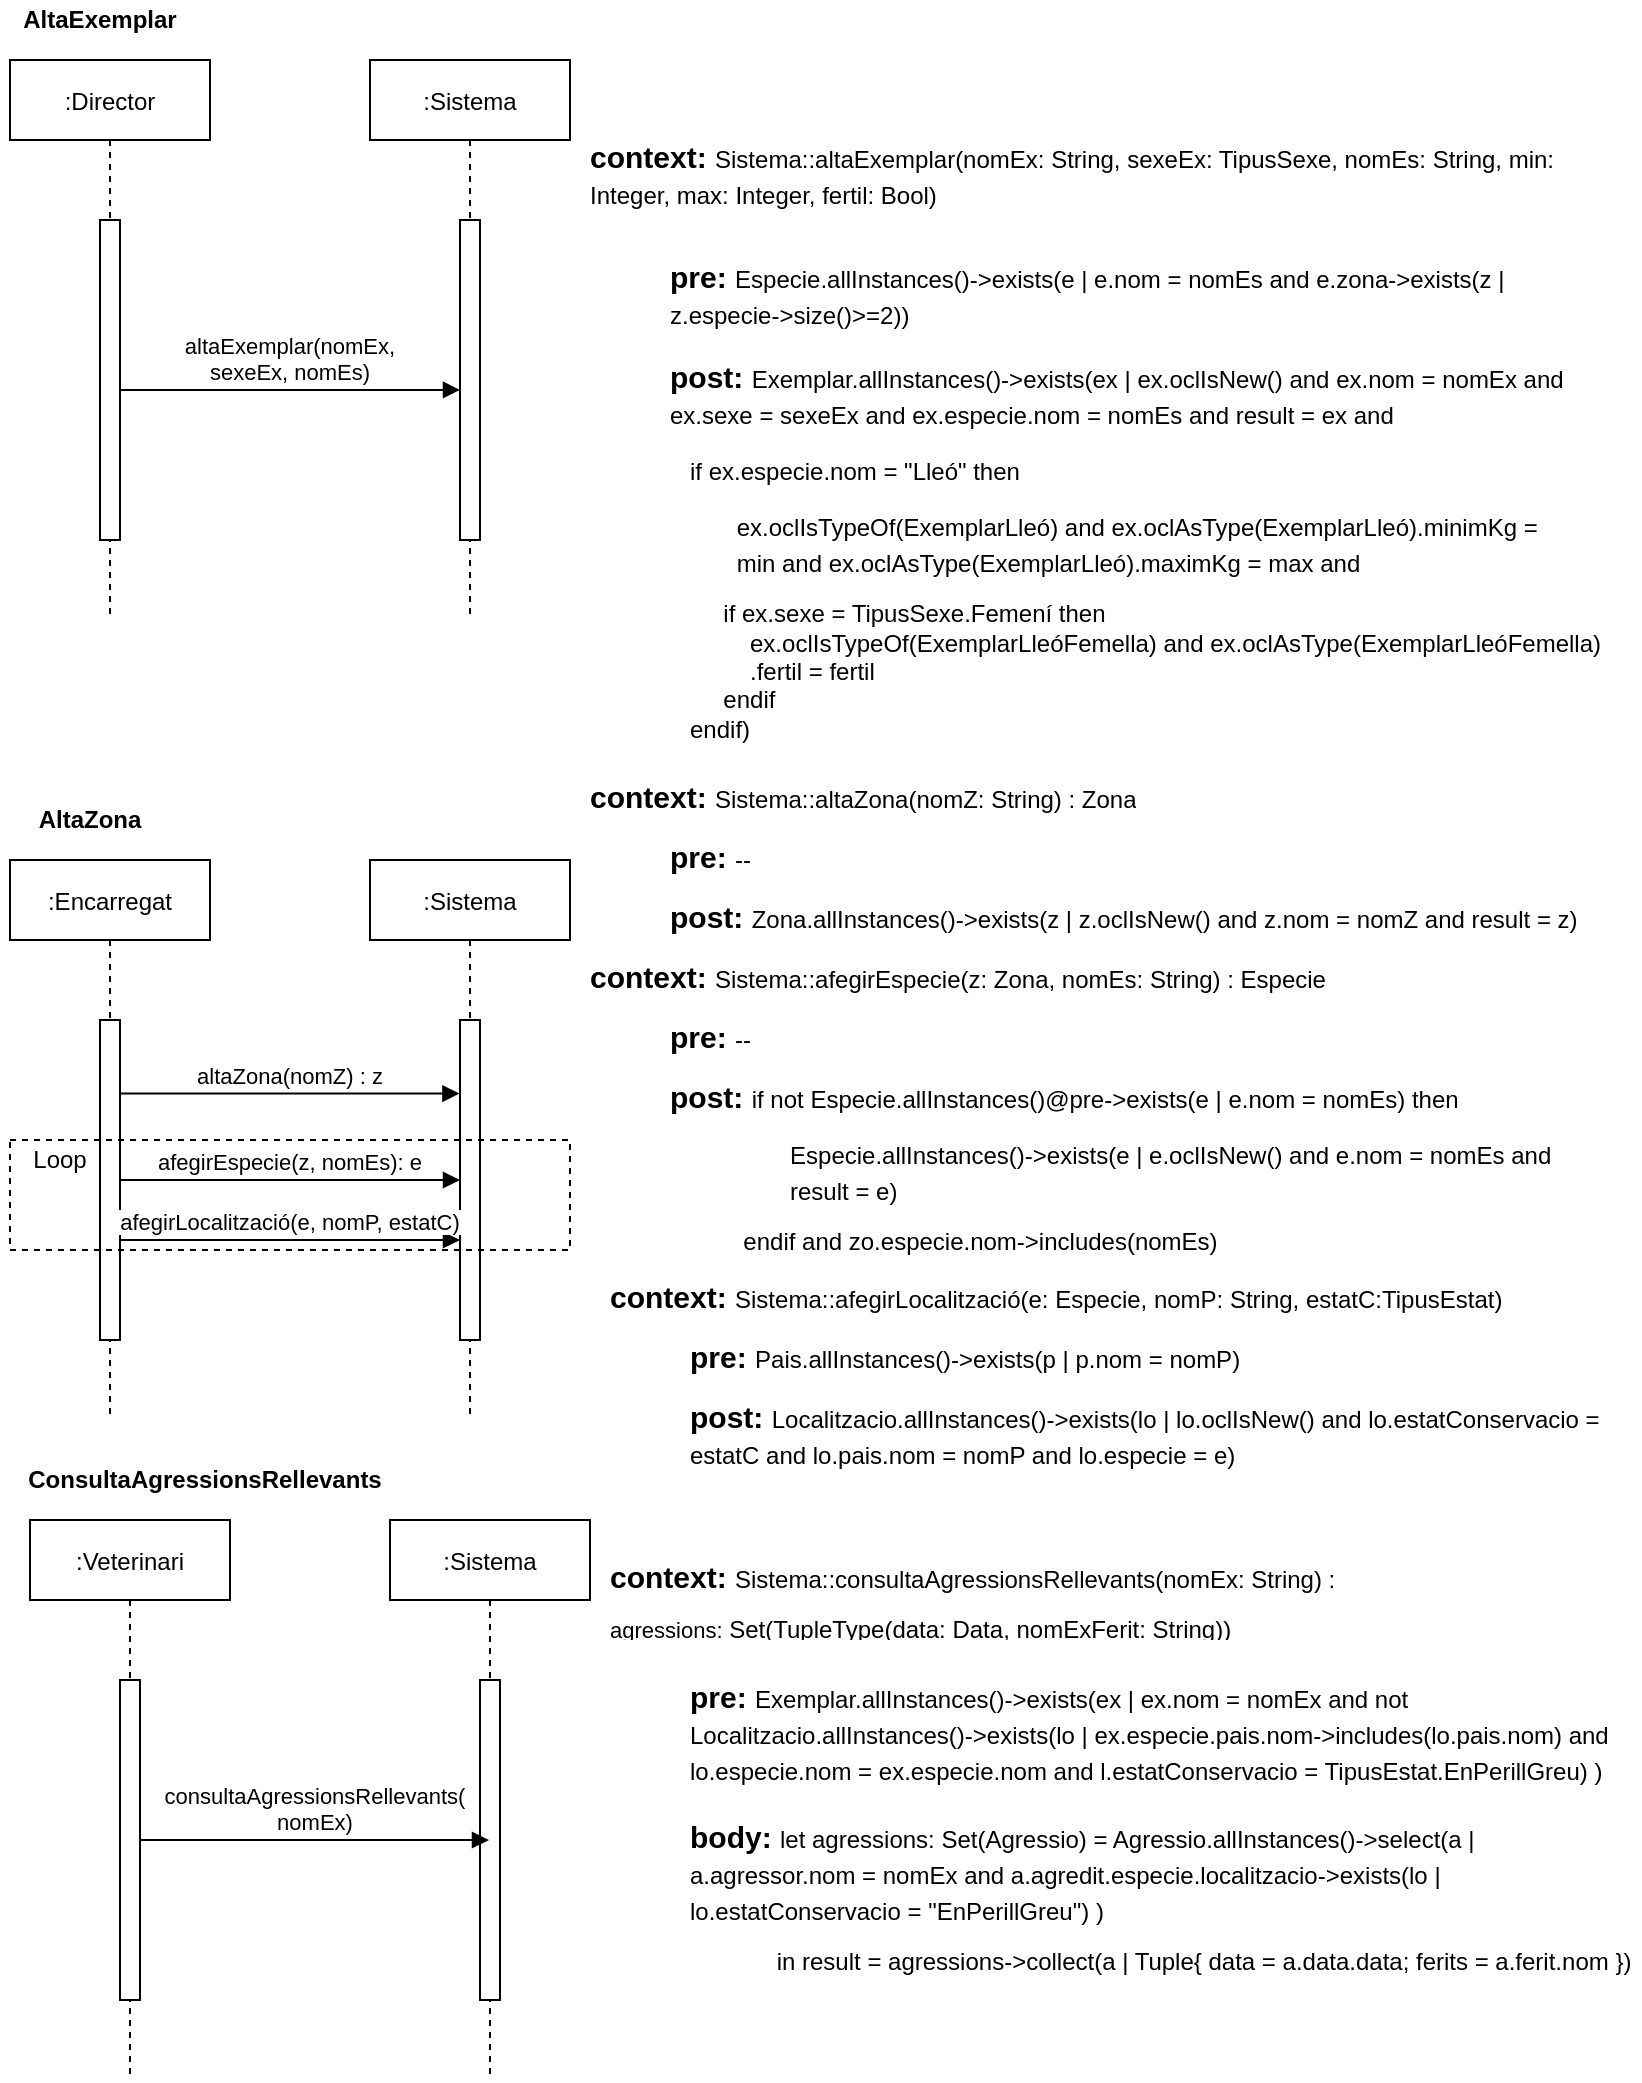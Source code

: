 <mxfile version="14.5.1" type="device" pages="4"><diagram id="kgpKYQtTHZ0yAKxKKP6v" name="Exercici 1"><mxGraphModel dx="1292" dy="567" grid="1" gridSize="10" guides="1" tooltips="1" connect="1" arrows="1" fold="1" page="1" pageScale="1" pageWidth="850" pageHeight="1100" math="0" shadow="0"><root><mxCell id="0"/><mxCell id="1" parent="0"/><mxCell id="3nuBFxr9cyL0pnOWT2aG-1" value=":Director" style="shape=umlLifeline;perimeter=lifelinePerimeter;container=1;collapsible=0;recursiveResize=0;rounded=0;shadow=0;strokeWidth=1;" parent="1" vertex="1"><mxGeometry x="35" y="40" width="100" height="280" as="geometry"/></mxCell><mxCell id="3nuBFxr9cyL0pnOWT2aG-2" value="" style="points=[];perimeter=orthogonalPerimeter;rounded=0;shadow=0;strokeWidth=1;" parent="3nuBFxr9cyL0pnOWT2aG-1" vertex="1"><mxGeometry x="45" y="80" width="10" height="160" as="geometry"/></mxCell><mxCell id="3nuBFxr9cyL0pnOWT2aG-5" value=":Sistema" style="shape=umlLifeline;perimeter=lifelinePerimeter;container=1;collapsible=0;recursiveResize=0;rounded=0;shadow=0;strokeWidth=1;" parent="1" vertex="1"><mxGeometry x="215" y="40" width="100" height="280" as="geometry"/></mxCell><mxCell id="3nuBFxr9cyL0pnOWT2aG-6" value="" style="points=[];perimeter=orthogonalPerimeter;rounded=0;shadow=0;strokeWidth=1;" parent="3nuBFxr9cyL0pnOWT2aG-5" vertex="1"><mxGeometry x="45" y="80" width="10" height="160" as="geometry"/></mxCell><mxCell id="3nuBFxr9cyL0pnOWT2aG-8" value="altaExemplar(nomEx, &#10;sexeEx, nomEs)" style="verticalAlign=bottom;endArrow=block;shadow=0;strokeWidth=1;entryX=0;entryY=0.531;entryDx=0;entryDy=0;entryPerimeter=0;" parent="1" source="3nuBFxr9cyL0pnOWT2aG-2" target="3nuBFxr9cyL0pnOWT2aG-6" edge="1"><mxGeometry relative="1" as="geometry"><mxPoint x="190" y="120" as="sourcePoint"/><mxPoint x="240" y="205" as="targetPoint"/></mxGeometry></mxCell><mxCell id="eOqSiUGWLQ8L72DnnE_v-1" value="&lt;h1 style=&quot;font-size: 15px&quot;&gt;&lt;font style=&quot;font-size: 15px&quot;&gt;context:&lt;/font&gt;&amp;nbsp;&lt;font style=&quot;font-size: 12px ; font-weight: normal&quot;&gt;Sistema::altaExemplar(nomEx: String, sexeEx: TipusSexe, nomEs: String, min: Integer, max: Integer, fertil: Bool)&lt;/font&gt;&lt;/h1&gt;" style="text;html=1;strokeColor=none;fillColor=none;spacing=5;spacingTop=-20;whiteSpace=wrap;overflow=hidden;rounded=0;" parent="1" vertex="1"><mxGeometry x="320" y="80" width="520" height="40" as="geometry"/></mxCell><mxCell id="eOqSiUGWLQ8L72DnnE_v-4" value=":Encarregat" style="shape=umlLifeline;perimeter=lifelinePerimeter;container=1;collapsible=0;recursiveResize=0;rounded=0;shadow=0;strokeWidth=1;" parent="1" vertex="1"><mxGeometry x="35" y="440" width="100" height="280" as="geometry"/></mxCell><mxCell id="eOqSiUGWLQ8L72DnnE_v-8" value=":Sistema" style="shape=umlLifeline;perimeter=lifelinePerimeter;container=1;collapsible=0;recursiveResize=0;rounded=0;shadow=0;strokeWidth=1;" parent="1" vertex="1"><mxGeometry x="215" y="440" width="100" height="280" as="geometry"/></mxCell><mxCell id="eOqSiUGWLQ8L72DnnE_v-17" value=":Veterinari" style="shape=umlLifeline;perimeter=lifelinePerimeter;container=1;collapsible=0;recursiveResize=0;rounded=0;shadow=0;strokeWidth=1;" parent="1" vertex="1"><mxGeometry x="45" y="770" width="100" height="280" as="geometry"/></mxCell><mxCell id="eOqSiUGWLQ8L72DnnE_v-18" value="" style="points=[];perimeter=orthogonalPerimeter;rounded=0;shadow=0;strokeWidth=1;" parent="eOqSiUGWLQ8L72DnnE_v-17" vertex="1"><mxGeometry x="45" y="80" width="10" height="160" as="geometry"/></mxCell><mxCell id="eOqSiUGWLQ8L72DnnE_v-21" value=":Sistema" style="shape=umlLifeline;perimeter=lifelinePerimeter;container=1;collapsible=0;recursiveResize=0;rounded=0;shadow=0;strokeWidth=1;" parent="1" vertex="1"><mxGeometry x="225" y="770" width="100" height="280" as="geometry"/></mxCell><mxCell id="eOqSiUGWLQ8L72DnnE_v-22" value="" style="points=[];perimeter=orthogonalPerimeter;rounded=0;shadow=0;strokeWidth=1;" parent="eOqSiUGWLQ8L72DnnE_v-21" vertex="1"><mxGeometry x="45" y="80" width="10" height="160" as="geometry"/></mxCell><mxCell id="eOqSiUGWLQ8L72DnnE_v-24" value="consultaAgressionsRellevants(&#10;nomEx)" style="verticalAlign=bottom;endArrow=block;shadow=0;strokeWidth=1;" parent="1" source="eOqSiUGWLQ8L72DnnE_v-18" target="eOqSiUGWLQ8L72DnnE_v-21" edge="1"><mxGeometry relative="1" as="geometry"><mxPoint x="200" y="850" as="sourcePoint"/></mxGeometry></mxCell><mxCell id="dLZdgV98_ID2IG_m6hHK-1" value="AltaExemplar" style="text;html=1;strokeColor=none;fillColor=none;align=center;verticalAlign=middle;whiteSpace=wrap;rounded=0;fontStyle=1" parent="1" vertex="1"><mxGeometry x="35" y="10" width="90" height="20" as="geometry"/></mxCell><mxCell id="dLZdgV98_ID2IG_m6hHK-2" value="AltaZona" style="text;html=1;strokeColor=none;fillColor=none;align=center;verticalAlign=middle;whiteSpace=wrap;rounded=0;fontStyle=1" parent="1" vertex="1"><mxGeometry x="30" y="410" width="90" height="20" as="geometry"/></mxCell><mxCell id="dLZdgV98_ID2IG_m6hHK-3" value="ConsultaAgressionsRellevants" style="text;html=1;strokeColor=none;fillColor=none;align=center;verticalAlign=middle;whiteSpace=wrap;rounded=0;fontStyle=1" parent="1" vertex="1"><mxGeometry x="40" y="740" width="185" height="20" as="geometry"/></mxCell><mxCell id="XEOGubyPnevBnc5xf6ie-1" value="&lt;h1 style=&quot;font-size: 15px&quot;&gt;&lt;font style=&quot;font-size: 15px&quot;&gt;pre:&lt;/font&gt;&amp;nbsp;&lt;font style=&quot;font-size: 12px ; font-weight: normal&quot;&gt;Especie.allInstances()-&amp;gt;exists(e | e.nom = nomEs and e.zona-&amp;gt;exists(z | z.especie-&amp;gt;size()&amp;gt;=2))&lt;/font&gt;&lt;/h1&gt;" style="text;html=1;strokeColor=none;fillColor=none;spacing=5;spacingTop=-20;whiteSpace=wrap;overflow=hidden;rounded=0;" parent="1" vertex="1"><mxGeometry x="360" y="140" width="480" height="40" as="geometry"/></mxCell><mxCell id="XEOGubyPnevBnc5xf6ie-2" value="&lt;h1 style=&quot;font-size: 15px&quot;&gt;&lt;font style=&quot;font-size: 15px&quot;&gt;post:&lt;/font&gt;&amp;nbsp;&lt;font style=&quot;font-size: 12px ; font-weight: normal&quot;&gt;Exemplar.allInstances()-&amp;gt;exists(ex | ex.oclIsNew() and ex.nom = nomEx and ex.sexe = sexeEx and ex.especie.nom = nomEs and result = ex and&lt;/font&gt;&lt;/h1&gt;&lt;h1 style=&quot;font-size: 15px&quot;&gt;&lt;font style=&quot;font-size: 12px ; font-weight: normal&quot;&gt;&amp;nbsp; &amp;nbsp;if ex.especie.nom = &quot;Lleó&quot; then&amp;nbsp;&lt;/font&gt;&lt;/h1&gt;&lt;h1 style=&quot;font-size: 15px&quot;&gt;&lt;font style=&quot;font-size: 12px ; font-weight: normal&quot;&gt;&amp;nbsp; &amp;nbsp; &amp;nbsp; &amp;nbsp; &amp;nbsp; ex.oclIsTypeOf(ExemplarLleó) and ex.oclAsType(ExemplarLleó).minimKg =&amp;nbsp; &amp;nbsp; &amp;nbsp; &amp;nbsp; &amp;nbsp; &amp;nbsp; &amp;nbsp; &amp;nbsp; &amp;nbsp; &amp;nbsp; &amp;nbsp; min and ex.oclAsType(ExemplarLleó).maximKg = max and&amp;nbsp;&lt;/font&gt;&lt;/h1&gt;&lt;div&gt;&amp;nbsp; &amp;nbsp; &amp;nbsp; &amp;nbsp; if ex.sexe = TipusSexe.Femení then&amp;nbsp;&lt;/div&gt;&lt;div&gt;&amp;nbsp; &amp;nbsp; &amp;nbsp; &amp;nbsp; &amp;nbsp; &amp;nbsp; ex.oclIsTypeOf(ExemplarLleóFemella) and ex.oclAsType(ExemplarLleóFemella)&amp;nbsp; &amp;nbsp; &amp;nbsp; &amp;nbsp; &amp;nbsp; &amp;nbsp; &amp;nbsp; .fertil = fertil&lt;/div&gt;&lt;div&gt;&amp;nbsp; &amp;nbsp; &amp;nbsp; &amp;nbsp; endif&amp;nbsp; &amp;nbsp;&amp;nbsp;&lt;/div&gt;&lt;div&gt;&amp;nbsp; &amp;nbsp;endif)&lt;/div&gt;" style="text;html=1;strokeColor=none;fillColor=none;spacing=5;spacingTop=-20;whiteSpace=wrap;overflow=hidden;rounded=0;" parent="1" vertex="1"><mxGeometry x="360" y="190" width="480" height="200" as="geometry"/></mxCell><mxCell id="XEOGubyPnevBnc5xf6ie-3" value="&lt;h1 style=&quot;font-size: 15px&quot;&gt;&lt;font style=&quot;font-size: 15px&quot;&gt;context:&lt;/font&gt;&amp;nbsp;&lt;font style=&quot;font-size: 12px ; font-weight: normal&quot;&gt;Sistema::altaZona(nomZ: String) : Zona&lt;/font&gt;&lt;/h1&gt;" style="text;html=1;strokeColor=none;fillColor=none;spacing=5;spacingTop=-20;whiteSpace=wrap;overflow=hidden;rounded=0;" parent="1" vertex="1"><mxGeometry x="320" y="400" width="520" height="40" as="geometry"/></mxCell><mxCell id="XEOGubyPnevBnc5xf6ie-4" value="&lt;h1 style=&quot;font-size: 15px&quot;&gt;&lt;font style=&quot;font-size: 15px&quot;&gt;pre:&lt;/font&gt;&amp;nbsp;&lt;font style=&quot;font-size: 12px ; font-weight: normal&quot;&gt;--&lt;/font&gt;&lt;/h1&gt;" style="text;html=1;strokeColor=none;fillColor=none;spacing=5;spacingTop=-20;whiteSpace=wrap;overflow=hidden;rounded=0;" parent="1" vertex="1"><mxGeometry x="360" y="430" width="480" height="20" as="geometry"/></mxCell><mxCell id="XEOGubyPnevBnc5xf6ie-5" value="&lt;h1 style=&quot;font-size: 15px&quot;&gt;&lt;font style=&quot;font-size: 15px&quot;&gt;post:&lt;/font&gt;&amp;nbsp;&lt;font style=&quot;font-size: 12px ; font-weight: normal&quot;&gt;Zona.allInstances()-&amp;gt;exists(z | z.oclIsNew() and z.nom = nomZ and result = z)&lt;/font&gt;&lt;/h1&gt;" style="text;html=1;strokeColor=none;fillColor=none;spacing=5;spacingTop=-20;whiteSpace=wrap;overflow=hidden;rounded=0;" parent="1" vertex="1"><mxGeometry x="360" y="460" width="480" height="40" as="geometry"/></mxCell><mxCell id="XEOGubyPnevBnc5xf6ie-6" value="&lt;h1 style=&quot;font-size: 15px&quot;&gt;&lt;font style=&quot;font-size: 15px&quot;&gt;context:&lt;/font&gt;&amp;nbsp;&lt;font style=&quot;font-size: 12px ; font-weight: normal&quot;&gt;Sistema::consultaAgressionsRellevants(nomEx: String) :&amp;nbsp;&lt;/font&gt;&lt;/h1&gt;&lt;span style=&quot;font-size: 11px ; text-align: center ; background-color: rgb(255 , 255 , 255)&quot;&gt;agressions:&lt;/span&gt;&lt;span&gt;&amp;nbsp;Set(TupleType(data: Data, nomExFerit: String))&lt;/span&gt;&lt;span style=&quot;font-size: 11px ; text-align: center ; background-color: rgb(255 , 255 , 255)&quot;&gt;&lt;br&gt;&lt;/span&gt;" style="text;html=1;strokeColor=none;fillColor=none;spacing=5;spacingTop=-20;whiteSpace=wrap;overflow=hidden;rounded=0;" parent="1" vertex="1"><mxGeometry x="330" y="790" width="520" height="40" as="geometry"/></mxCell><mxCell id="XEOGubyPnevBnc5xf6ie-7" value="&lt;h1 style=&quot;font-size: 15px&quot;&gt;&lt;font style=&quot;font-size: 15px&quot;&gt;pre:&lt;/font&gt;&amp;nbsp;&lt;font style=&quot;font-size: 12px ; font-weight: normal&quot;&gt;Exemplar.allInstances()-&amp;gt;exists(ex | ex.nom = nomEx and not Localitzacio.allInstances()-&amp;gt;exists(lo | ex.especie.pais.nom-&amp;gt;includes(lo.pais.nom) and lo.especie.nom = ex.especie.nom and l.estatConservacio = TipusEstat.EnPerillGreu) )&lt;/font&gt;&lt;/h1&gt;" style="text;html=1;strokeColor=none;fillColor=none;spacing=5;spacingTop=-20;whiteSpace=wrap;overflow=hidden;rounded=0;" parent="1" vertex="1"><mxGeometry x="370" y="850" width="480" height="60" as="geometry"/></mxCell><mxCell id="XEOGubyPnevBnc5xf6ie-8" value="&lt;h1 style=&quot;font-size: 15px&quot;&gt;&lt;font style=&quot;font-size: 15px&quot;&gt;body:&lt;/font&gt;&amp;nbsp;&lt;font style=&quot;font-size: 12px ; font-weight: normal&quot;&gt;let agressions: Set(Agressio) = Agressio.allInstances()-&amp;gt;select(a | a.agressor.nom = nomEx and a.agredit.especie.localitzacio-&amp;gt;exists(lo | lo.estatConservacio = &quot;EnPerillGreu&quot;) )&lt;/font&gt;&lt;/h1&gt;&lt;div&gt;&lt;font style=&quot;font-size: 12px ; font-weight: normal&quot;&gt;&amp;nbsp; &amp;nbsp; &amp;nbsp; &amp;nbsp; &amp;nbsp; &amp;nbsp; &amp;nbsp;in result = agressions-&amp;gt;collect(a | Tuple{ data = a.data.data; ferits = a.ferit.nom })&lt;/font&gt;&lt;/div&gt;" style="text;html=1;strokeColor=none;fillColor=none;spacing=5;spacingTop=-20;whiteSpace=wrap;overflow=hidden;rounded=0;" parent="1" vertex="1"><mxGeometry x="370" y="920" width="480" height="90" as="geometry"/></mxCell><mxCell id="XEOGubyPnevBnc5xf6ie-24" value="" style="points=[];perimeter=orthogonalPerimeter;rounded=0;shadow=0;strokeWidth=1;" parent="1" vertex="1"><mxGeometry x="80" y="520" width="10" height="160" as="geometry"/></mxCell><mxCell id="XEOGubyPnevBnc5xf6ie-26" value="" style="points=[];perimeter=orthogonalPerimeter;rounded=0;shadow=0;strokeWidth=1;" parent="1" vertex="1"><mxGeometry x="260" y="520" width="10" height="160" as="geometry"/></mxCell><mxCell id="XEOGubyPnevBnc5xf6ie-28" value="altaZona(nomZ) : z" style="verticalAlign=bottom;endArrow=block;entryX=-0.029;entryY=0.23;shadow=0;strokeWidth=1;entryDx=0;entryDy=0;entryPerimeter=0;" parent="1" source="XEOGubyPnevBnc5xf6ie-24" target="XEOGubyPnevBnc5xf6ie-26" edge="1"><mxGeometry relative="1" as="geometry"><mxPoint x="190" y="520" as="sourcePoint"/></mxGeometry></mxCell><mxCell id="XEOGubyPnevBnc5xf6ie-31" value="afegirEspecie(z, nomEs): e" style="verticalAlign=bottom;endArrow=block;entryX=0;entryY=0;shadow=0;strokeWidth=1;" parent="1" edge="1"><mxGeometry relative="1" as="geometry"><mxPoint x="90" y="600.0" as="sourcePoint"/><mxPoint x="260" y="600.0" as="targetPoint"/></mxGeometry></mxCell><mxCell id="XEOGubyPnevBnc5xf6ie-35" value="" style="whiteSpace=wrap;html=1;dashed=1;glass=0;fillColor=none;imageAspect=0;" parent="1" vertex="1"><mxGeometry x="35" y="580" width="280" height="55" as="geometry"/></mxCell><mxCell id="XEOGubyPnevBnc5xf6ie-37" value="Loop" style="text;html=1;strokeColor=none;fillColor=none;align=center;verticalAlign=middle;whiteSpace=wrap;rounded=0;glass=0;dashed=1;" parent="1" vertex="1"><mxGeometry x="40" y="580" width="40" height="20" as="geometry"/></mxCell><mxCell id="XEOGubyPnevBnc5xf6ie-41" value="&lt;h1 style=&quot;font-size: 15px&quot;&gt;&lt;font style=&quot;font-size: 15px&quot;&gt;context:&lt;/font&gt;&amp;nbsp;&lt;font style=&quot;font-size: 12px ; font-weight: normal&quot;&gt;Sistema::afegirEspecie(z: Zona, nomEs: String) : Especie&lt;/font&gt;&lt;/h1&gt;" style="text;html=1;strokeColor=none;fillColor=none;spacing=5;spacingTop=-20;whiteSpace=wrap;overflow=hidden;rounded=0;" parent="1" vertex="1"><mxGeometry x="320" y="490" width="520" height="20" as="geometry"/></mxCell><mxCell id="XEOGubyPnevBnc5xf6ie-43" value="&lt;h1 style=&quot;font-size: 15px&quot;&gt;&lt;font style=&quot;font-size: 15px&quot;&gt;post:&lt;/font&gt;&amp;nbsp;&lt;font style=&quot;font-size: 12px ; font-weight: normal&quot;&gt;if not Especie.allInstances()@pre-&amp;gt;exists(e | e.nom = nomEs) then&lt;/font&gt;&amp;nbsp;&lt;/h1&gt;&lt;h1 style=&quot;font-size: 15px&quot;&gt;&lt;font style=&quot;font-size: 12px ; font-weight: normal&quot;&gt;&amp;nbsp; &amp;nbsp; &amp;nbsp; &amp;nbsp; &amp;nbsp; &amp;nbsp; &amp;nbsp; &amp;nbsp; &amp;nbsp; Especie.allInstances()-&amp;gt;exists(e | e.oclIsNew() and e.nom = nomEs and&amp;nbsp; &amp;nbsp; &amp;nbsp; &amp;nbsp; &amp;nbsp; &amp;nbsp; &amp;nbsp; &amp;nbsp; &amp;nbsp; &amp;nbsp; &amp;nbsp; &amp;nbsp; &amp;nbsp; &amp;nbsp; result = e)&lt;/font&gt;&lt;/h1&gt;&lt;div&gt;&lt;font style=&quot;font-size: 12px ; font-weight: normal&quot;&gt;&amp;nbsp; &amp;nbsp; &amp;nbsp; &amp;nbsp; &amp;nbsp; &amp;nbsp;endif and zo.especie.nom-&amp;gt;includes(nomEs)&lt;/font&gt;&lt;/div&gt;" style="text;html=1;strokeColor=none;fillColor=none;spacing=5;spacingTop=-20;whiteSpace=wrap;overflow=hidden;rounded=0;" parent="1" vertex="1"><mxGeometry x="360" y="550" width="480" height="90" as="geometry"/></mxCell><mxCell id="xOwdrvg-yu7Uwga5fkhT-1" value="&lt;h1 style=&quot;font-size: 15px&quot;&gt;&lt;font style=&quot;font-size: 15px&quot;&gt;pre:&lt;/font&gt;&amp;nbsp;&lt;font style=&quot;font-size: 12px ; font-weight: normal&quot;&gt;--&lt;/font&gt;&lt;/h1&gt;" style="text;html=1;strokeColor=none;fillColor=none;spacing=5;spacingTop=-20;whiteSpace=wrap;overflow=hidden;rounded=0;" parent="1" vertex="1"><mxGeometry x="360" y="520" width="480" height="20" as="geometry"/></mxCell><mxCell id="xOwdrvg-yu7Uwga5fkhT-2" value="&lt;h1 style=&quot;font-size: 15px&quot;&gt;&lt;font style=&quot;font-size: 15px&quot;&gt;context:&lt;/font&gt;&amp;nbsp;&lt;font style=&quot;font-size: 12px ; font-weight: normal&quot;&gt;Sistema::afegirLocalització(e: Especie, nomP: String, estatC:TipusEstat)&lt;/font&gt;&lt;/h1&gt;" style="text;html=1;strokeColor=none;fillColor=none;spacing=5;spacingTop=-20;whiteSpace=wrap;overflow=hidden;rounded=0;" parent="1" vertex="1"><mxGeometry x="330" y="650" width="520" height="20" as="geometry"/></mxCell><mxCell id="xOwdrvg-yu7Uwga5fkhT-3" value="&lt;h1 style=&quot;font-size: 15px&quot;&gt;&lt;font style=&quot;font-size: 15px&quot;&gt;post:&lt;/font&gt;&amp;nbsp;&lt;font style=&quot;font-size: 12px ; font-weight: normal&quot;&gt;Localitzacio.allInstances()-&amp;gt;exists(lo | lo.oclIsNew() and lo.estatConservacio = estatC and lo.pais.nom = nomP and lo.especie = e)&lt;/font&gt;&lt;/h1&gt;" style="text;html=1;strokeColor=none;fillColor=none;spacing=5;spacingTop=-20;whiteSpace=wrap;overflow=hidden;rounded=0;" parent="1" vertex="1"><mxGeometry x="370" y="710" width="480" height="40" as="geometry"/></mxCell><mxCell id="xOwdrvg-yu7Uwga5fkhT-4" value="&lt;h1 style=&quot;font-size: 15px&quot;&gt;&lt;font style=&quot;font-size: 15px&quot;&gt;pre:&lt;/font&gt;&amp;nbsp;&lt;font style=&quot;font-size: 12px ; font-weight: normal&quot;&gt;Pais.allInstances()-&amp;gt;exists(p | p.nom = nomP)&lt;/font&gt;&lt;/h1&gt;" style="text;html=1;strokeColor=none;fillColor=none;spacing=5;spacingTop=-20;whiteSpace=wrap;overflow=hidden;rounded=0;" parent="1" vertex="1"><mxGeometry x="370" y="680" width="480" height="20" as="geometry"/></mxCell><mxCell id="xOwdrvg-yu7Uwga5fkhT-5" value="afegirLocalització(e, nomP, estatC)" style="verticalAlign=bottom;endArrow=block;entryX=0;entryY=0;shadow=0;strokeWidth=1;" parent="1" edge="1"><mxGeometry relative="1" as="geometry"><mxPoint x="90" y="630" as="sourcePoint"/><mxPoint x="260" y="630" as="targetPoint"/></mxGeometry></mxCell></root></mxGraphModel></diagram><diagram name="Exercici 2" id="pxla5IVzt60J-djw7kTb"><mxGraphModel dx="1292" dy="567" grid="1" gridSize="10" guides="1" tooltips="1" connect="1" arrows="1" fold="1" page="1" pageScale="1" pageWidth="850" pageHeight="1100" math="0" shadow="0"><root><mxCell id="B6mziLfvoMMEZFLT2Aar-0"/><mxCell id="B6mziLfvoMMEZFLT2Aar-1" parent="B6mziLfvoMMEZFLT2Aar-0"/><mxCell id="B6mziLfvoMMEZFLT2Aar-2" value=":Empleat" style="shape=umlLifeline;perimeter=lifelinePerimeter;container=1;collapsible=0;recursiveResize=0;rounded=0;shadow=0;strokeWidth=1;" parent="B6mziLfvoMMEZFLT2Aar-1" vertex="1"><mxGeometry x="35" y="40" width="100" height="280" as="geometry"/></mxCell><mxCell id="B6mziLfvoMMEZFLT2Aar-3" value="" style="points=[];perimeter=orthogonalPerimeter;rounded=0;shadow=0;strokeWidth=1;" parent="B6mziLfvoMMEZFLT2Aar-2" vertex="1"><mxGeometry x="45" y="80" width="10" height="160" as="geometry"/></mxCell><mxCell id="B6mziLfvoMMEZFLT2Aar-4" value=":Sistema" style="shape=umlLifeline;perimeter=lifelinePerimeter;container=1;collapsible=0;recursiveResize=0;rounded=0;shadow=0;strokeWidth=1;" parent="B6mziLfvoMMEZFLT2Aar-1" vertex="1"><mxGeometry x="215" y="40" width="100" height="280" as="geometry"/></mxCell><mxCell id="B6mziLfvoMMEZFLT2Aar-5" value="" style="points=[];perimeter=orthogonalPerimeter;rounded=0;shadow=0;strokeWidth=1;" parent="B6mziLfvoMMEZFLT2Aar-4" vertex="1"><mxGeometry x="45" y="80" width="10" height="160" as="geometry"/></mxCell><mxCell id="B6mziLfvoMMEZFLT2Aar-6" value="altaLlibre(titolL, sinopsiL) : l" style="verticalAlign=bottom;endArrow=block;shadow=0;strokeWidth=1;entryX=-0.143;entryY=0.277;entryDx=0;entryDy=0;entryPerimeter=0;exitX=1.171;exitY=0.273;exitDx=0;exitDy=0;exitPerimeter=0;" parent="B6mziLfvoMMEZFLT2Aar-1" source="B6mziLfvoMMEZFLT2Aar-3" target="B6mziLfvoMMEZFLT2Aar-5" edge="1"><mxGeometry relative="1" as="geometry"><mxPoint x="190" y="120" as="sourcePoint"/><mxPoint x="260" y="205" as="targetPoint"/><Array as="points"/></mxGeometry></mxCell><mxCell id="B6mziLfvoMMEZFLT2Aar-7" value="&lt;h1 style=&quot;font-size: 15px&quot;&gt;&lt;font style=&quot;font-size: 15px&quot;&gt;context:&lt;/font&gt;&amp;nbsp;&lt;font style=&quot;font-size: 12px ; font-weight: normal&quot;&gt;Sistema::altaLlibre(titolL: String, sinopsiL: String) : Llibre&lt;/font&gt;&lt;/h1&gt;" style="text;html=1;strokeColor=none;fillColor=none;spacing=5;spacingTop=-20;whiteSpace=wrap;overflow=hidden;rounded=0;" parent="B6mziLfvoMMEZFLT2Aar-1" vertex="1"><mxGeometry x="320" y="40" width="520" height="40" as="geometry"/></mxCell><mxCell id="B6mziLfvoMMEZFLT2Aar-8" value=":Comité" style="shape=umlLifeline;perimeter=lifelinePerimeter;container=1;collapsible=0;recursiveResize=0;rounded=0;shadow=0;strokeWidth=1;" parent="B6mziLfvoMMEZFLT2Aar-1" vertex="1"><mxGeometry x="35" y="425" width="100" height="280" as="geometry"/></mxCell><mxCell id="B6mziLfvoMMEZFLT2Aar-9" value=":Sistema" style="shape=umlLifeline;perimeter=lifelinePerimeter;container=1;collapsible=0;recursiveResize=0;rounded=0;shadow=0;strokeWidth=1;" parent="B6mziLfvoMMEZFLT2Aar-1" vertex="1"><mxGeometry x="215" y="425" width="100" height="280" as="geometry"/></mxCell><mxCell id="B6mziLfvoMMEZFLT2Aar-10" value=":Editor" style="shape=umlLifeline;perimeter=lifelinePerimeter;container=1;collapsible=0;recursiveResize=0;rounded=0;shadow=0;strokeWidth=1;" parent="B6mziLfvoMMEZFLT2Aar-1" vertex="1"><mxGeometry x="35" y="800" width="100" height="280" as="geometry"/></mxCell><mxCell id="B6mziLfvoMMEZFLT2Aar-11" value="" style="points=[];perimeter=orthogonalPerimeter;rounded=0;shadow=0;strokeWidth=1;" parent="B6mziLfvoMMEZFLT2Aar-10" vertex="1"><mxGeometry x="45" y="80" width="10" height="160" as="geometry"/></mxCell><mxCell id="B6mziLfvoMMEZFLT2Aar-12" value=":Sistema" style="shape=umlLifeline;perimeter=lifelinePerimeter;container=1;collapsible=0;recursiveResize=0;rounded=0;shadow=0;strokeWidth=1;" parent="B6mziLfvoMMEZFLT2Aar-1" vertex="1"><mxGeometry x="215" y="800" width="100" height="280" as="geometry"/></mxCell><mxCell id="B6mziLfvoMMEZFLT2Aar-13" value="" style="points=[];perimeter=orthogonalPerimeter;rounded=0;shadow=0;strokeWidth=1;" parent="B6mziLfvoMMEZFLT2Aar-12" vertex="1"><mxGeometry x="45" y="80" width="10" height="160" as="geometry"/></mxCell><mxCell id="B6mziLfvoMMEZFLT2Aar-14" value="consultaDretsPublicació(nomSE,&#10;dataIni, dataFi)" style="verticalAlign=bottom;endArrow=block;shadow=0;strokeWidth=1;" parent="B6mziLfvoMMEZFLT2Aar-1" source="B6mziLfvoMMEZFLT2Aar-11" target="B6mziLfvoMMEZFLT2Aar-12" edge="1"><mxGeometry relative="1" as="geometry"><mxPoint x="190" y="880" as="sourcePoint"/></mxGeometry></mxCell><mxCell id="B6mziLfvoMMEZFLT2Aar-15" value="AltaLlibre" style="text;html=1;strokeColor=none;fillColor=none;align=center;verticalAlign=middle;whiteSpace=wrap;rounded=0;fontStyle=1" parent="B6mziLfvoMMEZFLT2Aar-1" vertex="1"><mxGeometry x="35" y="10" width="90" height="20" as="geometry"/></mxCell><mxCell id="B6mziLfvoMMEZFLT2Aar-16" value="AdquisicióDrets" style="text;html=1;strokeColor=none;fillColor=none;align=center;verticalAlign=middle;whiteSpace=wrap;rounded=0;fontStyle=1" parent="B6mziLfvoMMEZFLT2Aar-1" vertex="1"><mxGeometry x="30" y="395" width="100" height="20" as="geometry"/></mxCell><mxCell id="B6mziLfvoMMEZFLT2Aar-17" value="&lt;h1 style=&quot;text-align: left ; font-size: 15px&quot;&gt;&lt;font style=&quot;font-size: 12px;&quot;&gt;ConsultaDretsPublicació&lt;/font&gt;&lt;/h1&gt;" style="text;html=1;strokeColor=none;fillColor=none;align=center;verticalAlign=middle;whiteSpace=wrap;rounded=0;fontStyle=0" parent="B6mziLfvoMMEZFLT2Aar-1" vertex="1"><mxGeometry x="20" y="770" width="185" height="20" as="geometry"/></mxCell><mxCell id="B6mziLfvoMMEZFLT2Aar-18" value="&lt;h1 style=&quot;font-size: 15px&quot;&gt;&lt;font style=&quot;font-size: 15px&quot;&gt;pre: --&lt;/font&gt;&lt;/h1&gt;" style="text;html=1;strokeColor=none;fillColor=none;spacing=5;spacingTop=-20;whiteSpace=wrap;overflow=hidden;rounded=0;" parent="B6mziLfvoMMEZFLT2Aar-1" vertex="1"><mxGeometry x="360" y="80" width="480" height="40" as="geometry"/></mxCell><mxCell id="B6mziLfvoMMEZFLT2Aar-19" value="&lt;h1 style=&quot;font-size: 15px&quot;&gt;&lt;font style=&quot;font-size: 15px&quot;&gt;post:&lt;/font&gt;&amp;nbsp;&lt;font style=&quot;font-size: 12px ; font-weight: normal&quot;&gt;Llibre.allInstances()-&amp;gt;exists(l | l.oclIsNew() and l.titol = titolL and l.sinopsi = sinopsiL and result = l)&lt;/font&gt;&lt;/h1&gt;" style="text;html=1;strokeColor=none;fillColor=none;spacing=5;spacingTop=-20;whiteSpace=wrap;overflow=hidden;rounded=0;" parent="B6mziLfvoMMEZFLT2Aar-1" vertex="1"><mxGeometry x="360" y="110" width="480" height="40" as="geometry"/></mxCell><mxCell id="B6mziLfvoMMEZFLT2Aar-20" value="&lt;h1 style=&quot;font-size: 15px&quot;&gt;&lt;font style=&quot;font-size: 15px&quot;&gt;context:&lt;/font&gt;&amp;nbsp;&lt;font style=&quot;font-size: 12px ; font-weight: normal&quot;&gt;Sistema::adquisicioDrets(titolL: String, da: Date, nomSE: String, dataFi: Date, isbn: Integer) : DretPublicacio&lt;/font&gt;&lt;/h1&gt;" style="text;html=1;strokeColor=none;fillColor=none;spacing=5;spacingTop=-20;whiteSpace=wrap;overflow=hidden;rounded=0;" parent="B6mziLfvoMMEZFLT2Aar-1" vertex="1"><mxGeometry x="320" y="480" width="520" height="40" as="geometry"/></mxCell><mxCell id="B6mziLfvoMMEZFLT2Aar-22" value="&lt;h1 style=&quot;font-size: 15px&quot;&gt;&lt;font style=&quot;font-size: 15px&quot;&gt;post:&amp;nbsp;&lt;/font&gt;&lt;font style=&quot;font-size: 12px ; font-weight: normal&quot;&gt;DretPublicacio.allInstances()-&amp;gt;exists(dp | dp.oclIsNew() and dp.data.data = da and dp.llibre.titol = titolL and dp.segelleditorial.nom = nomSE and dp.dataFi = dataFi and dp.isbn = isbn and result = dretP)&lt;/font&gt;&lt;/h1&gt;" style="text;html=1;strokeColor=none;fillColor=none;spacing=5;spacingTop=-20;whiteSpace=wrap;overflow=hidden;rounded=0;" parent="B6mziLfvoMMEZFLT2Aar-1" vertex="1"><mxGeometry x="360" y="590" width="480" height="60" as="geometry"/></mxCell><mxCell id="B6mziLfvoMMEZFLT2Aar-23" value="&lt;h1 style=&quot;font-size: 15px&quot;&gt;&lt;font style=&quot;font-size: 15px&quot;&gt;context:&lt;/font&gt;&amp;nbsp;&lt;font style=&quot;font-size: 12px ; font-weight: normal&quot;&gt;Sistema::consultaDretsPublicació(nomSE: String, dataIniC: Date, dataFiC: Date) : Set (TupleType(titol: String, isbn: Integer, dates: Set(Date))&lt;/font&gt;&lt;/h1&gt;&lt;span style=&quot;font-size: 11px ; text-align: center ; background-color: rgb(255 , 255 , 255)&quot;&gt;&lt;br&gt;&lt;/span&gt;" style="text;html=1;strokeColor=none;fillColor=none;spacing=5;spacingTop=-20;whiteSpace=wrap;overflow=hidden;rounded=0;" parent="B6mziLfvoMMEZFLT2Aar-1" vertex="1"><mxGeometry x="320" y="840" width="520" height="40" as="geometry"/></mxCell><mxCell id="B6mziLfvoMMEZFLT2Aar-24" value="&lt;h1&gt;&lt;font style=&quot;font-size: 15px&quot;&gt;pre:&lt;/font&gt;&lt;span style=&quot;font-size: 15px&quot;&gt;&amp;nbsp;&lt;/span&gt;&lt;font style=&quot;font-size: 12px ; font-weight: normal&quot;&gt;SegellEditorial.allInstances() -&amp;gt; exists(se | se.nom = nomSE)&amp;nbsp; and DretPublicacio.allInstances()-&amp;gt;exists(dp | dp.segelleditorial.nom = nomSE and&lt;/font&gt;&lt;font style=&quot;font-size: 12px&quot;&gt;&lt;font&gt;&amp;nbsp;&lt;/font&gt;&lt;span style=&quot;font-weight: normal&quot;&gt;dp.data.data &amp;gt; dataIniC and dp.data.data &amp;lt; dataFiC and dp.llibre-&amp;gt;size()&amp;gt;10)&lt;/span&gt;&lt;/font&gt;&lt;/h1&gt;" style="text;html=1;strokeColor=none;fillColor=none;spacing=5;spacingTop=-20;whiteSpace=wrap;overflow=hidden;rounded=0;" parent="B6mziLfvoMMEZFLT2Aar-1" vertex="1"><mxGeometry x="360" y="890" width="480" height="110" as="geometry"/></mxCell><mxCell id="B6mziLfvoMMEZFLT2Aar-25" value="&lt;h1 style=&quot;font-size: 15px&quot;&gt;&lt;font style=&quot;font-size: 15px&quot;&gt;body:&lt;/font&gt;&amp;nbsp;&lt;font style=&quot;font-size: 12px ; font-weight: normal&quot;&gt;let drets: Set(DretPublicacio) = DretPublicacio.allInstances() -&amp;gt; select(dp | dp.data.data &amp;gt; dataIniC and dp.data.data &amp;lt; dataFiC and dp.edicio-&amp;gt;size()&amp;gt;5)&lt;/font&gt;&lt;/h1&gt;&lt;div&gt;&lt;font style=&quot;font-size: 12px ; font-weight: normal&quot;&gt;&amp;nbsp; &amp;nbsp; &amp;nbsp; &amp;nbsp; &amp;nbsp; &amp;nbsp; &amp;nbsp;in drets-&amp;gt;collect(dp | Tuple{titol=dp.llibre.titol; isbn=dp.isbn; dates=dp.datesEdicions.data})&lt;/font&gt;&lt;/div&gt;" style="text;html=1;strokeColor=none;fillColor=none;spacing=5;spacingTop=-20;whiteSpace=wrap;overflow=hidden;rounded=0;" parent="B6mziLfvoMMEZFLT2Aar-1" vertex="1"><mxGeometry x="360" y="1000" width="480" height="90" as="geometry"/></mxCell><mxCell id="B6mziLfvoMMEZFLT2Aar-26" value="" style="points=[];perimeter=orthogonalPerimeter;rounded=0;shadow=0;strokeWidth=1;" parent="B6mziLfvoMMEZFLT2Aar-1" vertex="1"><mxGeometry x="80" y="505" width="10" height="160" as="geometry"/></mxCell><mxCell id="B6mziLfvoMMEZFLT2Aar-27" value="" style="points=[];perimeter=orthogonalPerimeter;rounded=0;shadow=0;strokeWidth=1;" parent="B6mziLfvoMMEZFLT2Aar-1" vertex="1"><mxGeometry x="260" y="505" width="10" height="160" as="geometry"/></mxCell><mxCell id="B6mziLfvoMMEZFLT2Aar-28" value="adquisicioDrets(titolL, da, nomSE,&#10; dataFi, isbn) : DretPublicacio" style="verticalAlign=bottom;endArrow=block;entryX=-0.029;entryY=0.23;shadow=0;strokeWidth=1;entryDx=0;entryDy=0;entryPerimeter=0;" parent="B6mziLfvoMMEZFLT2Aar-1" source="B6mziLfvoMMEZFLT2Aar-26" target="B6mziLfvoMMEZFLT2Aar-27" edge="1"><mxGeometry relative="1" as="geometry"><mxPoint x="190" y="505" as="sourcePoint"/></mxGeometry></mxCell><mxCell id="B6mziLfvoMMEZFLT2Aar-29" value="afegirEdicio(dretP, dataED,&#10;tiradaE, preuE)" style="verticalAlign=bottom;endArrow=block;entryX=0;entryY=0;shadow=0;strokeWidth=1;" parent="B6mziLfvoMMEZFLT2Aar-1" edge="1"><mxGeometry relative="1" as="geometry"><mxPoint x="90" y="595.0" as="sourcePoint"/><mxPoint x="260" y="595.0" as="targetPoint"/></mxGeometry></mxCell><mxCell id="B6mziLfvoMMEZFLT2Aar-30" value="" style="whiteSpace=wrap;html=1;dashed=1;glass=0;fillColor=none;imageAspect=0;" parent="B6mziLfvoMMEZFLT2Aar-1" vertex="1"><mxGeometry x="35" y="557.5" width="280" height="55" as="geometry"/></mxCell><mxCell id="B6mziLfvoMMEZFLT2Aar-31" value="Loop" style="text;html=1;strokeColor=none;fillColor=none;align=center;verticalAlign=middle;whiteSpace=wrap;rounded=0;glass=0;dashed=1;" parent="B6mziLfvoMMEZFLT2Aar-1" vertex="1"><mxGeometry x="40" y="565" width="40" height="20" as="geometry"/></mxCell><mxCell id="B6mziLfvoMMEZFLT2Aar-32" value="&lt;h1 style=&quot;font-size: 15px&quot;&gt;&lt;font style=&quot;font-size: 15px&quot;&gt;context:&lt;/font&gt;&amp;nbsp;&lt;font style=&quot;font-size: 12px ; font-weight: normal&quot;&gt;Sistema::afegirEdicio(dretP: DretPublicacio, dataED: Date, tiradaE: Integer, preuE: Integer)&lt;/font&gt;&lt;/h1&gt;" style="text;html=1;strokeColor=none;fillColor=none;spacing=5;spacingTop=-20;whiteSpace=wrap;overflow=hidden;rounded=0;" parent="B6mziLfvoMMEZFLT2Aar-1" vertex="1"><mxGeometry x="320" y="662.5" width="520" height="50" as="geometry"/></mxCell><mxCell id="B6mziLfvoMMEZFLT2Aar-33" value="&lt;h1&gt;&lt;span style=&quot;font-size: 15px&quot;&gt;&lt;font style=&quot;font-size: 15px&quot;&gt;pre:&lt;/font&gt;&amp;nbsp;&lt;/span&gt;&lt;span style=&quot;font-size: 12px ; font-weight: 400&quot;&gt;Data.allInstances()-&amp;gt;exists(d | d.data = dataED)&lt;/span&gt;&lt;/h1&gt;" style="text;html=1;strokeColor=none;fillColor=none;spacing=5;spacingTop=-20;whiteSpace=wrap;overflow=hidden;rounded=0;" parent="B6mziLfvoMMEZFLT2Aar-1" vertex="1"><mxGeometry x="360" y="705" width="480" height="45" as="geometry"/></mxCell><mxCell id="0p5A-f48XzVpjrJp950P-0" value="afegirAutor(nomA, tipusA,&#10;nomLlenguaEsc, l) " style="verticalAlign=bottom;endArrow=block;shadow=0;strokeWidth=1;entryX=0;entryY=0.531;entryDx=0;entryDy=0;entryPerimeter=0;" parent="B6mziLfvoMMEZFLT2Aar-1" edge="1"><mxGeometry relative="1" as="geometry"><mxPoint x="90" y="220.0" as="sourcePoint"/><mxPoint x="260" y="220.0" as="targetPoint"/></mxGeometry></mxCell><mxCell id="AEFjrvdC64a0OvI17c7K-0" value="&lt;h1 style=&quot;font-size: 15px&quot;&gt;&lt;font style=&quot;font-size: 15px&quot;&gt;context:&lt;/font&gt;&amp;nbsp;&lt;font style=&quot;font-size: 12px ; font-weight: normal&quot;&gt;Sistema::afegirAutor(nomA: String, tipusA: TipusAutor, nomLlenguaEsc: String, l: Llibre)&lt;/font&gt;&lt;/h1&gt;" style="text;html=1;strokeColor=none;fillColor=none;spacing=5;spacingTop=-20;whiteSpace=wrap;overflow=hidden;rounded=0;" parent="B6mziLfvoMMEZFLT2Aar-1" vertex="1"><mxGeometry x="320" y="160" width="520" height="40" as="geometry"/></mxCell><mxCell id="AEFjrvdC64a0OvI17c7K-1" value="&lt;h1&gt;&lt;font style=&quot;font-size: 15px&quot;&gt;pre:&lt;/font&gt;&lt;span style=&quot;font-size: 15px&quot;&gt;&amp;nbsp;&lt;/span&gt;&lt;span style=&quot;font-size: 12px ; font-weight: 400&quot;&gt;--&lt;/span&gt;&lt;/h1&gt;" style="text;html=1;strokeColor=none;fillColor=none;spacing=5;spacingTop=-20;whiteSpace=wrap;overflow=hidden;rounded=0;" parent="B6mziLfvoMMEZFLT2Aar-1" vertex="1"><mxGeometry x="360" y="200" width="480" height="50" as="geometry"/></mxCell><mxCell id="AEFjrvdC64a0OvI17c7K-2" value="&lt;h1&gt;&lt;font style=&quot;font-size: 15px&quot;&gt;post:&lt;/font&gt;&lt;span style=&quot;font-size: 15px&quot;&gt;&amp;nbsp;&lt;/span&gt;&lt;font style=&quot;font-size: 12px ; font-weight: normal&quot;&gt;if not Persona.allInstances()@pre-&amp;gt;exists(a | a.nom = nomA)&lt;/font&gt;&lt;font style=&quot;font-size: 12px&quot;&gt;&amp;nbsp;&lt;/font&gt;&lt;span style=&quot;font-size: 12px ; font-weight: normal&quot;&gt;then&amp;nbsp; &amp;nbsp; &amp;nbsp; &amp;nbsp; &amp;nbsp; &amp;nbsp; &amp;nbsp; &amp;nbsp; &amp;nbsp; &amp;nbsp; &amp;nbsp; &amp;nbsp; &amp;nbsp; &amp;nbsp; &amp;nbsp; &amp;nbsp; &amp;nbsp; &amp;nbsp; &amp;nbsp; &amp;nbsp; &amp;nbsp;Persona.allInstances()-&amp;gt;exists(p | p.oclIsNew() and p.nom = nomA and&amp;nbsp; &amp;nbsp; &amp;nbsp; &amp;nbsp; &amp;nbsp; &amp;nbsp; &amp;nbsp; &amp;nbsp; &amp;nbsp; &amp;nbsp; &amp;nbsp; &amp;nbsp; &amp;nbsp; &amp;nbsp; &amp;nbsp;p.oclIsTypeOf(Autor) and p.oclAsType(Autor).tipus = tipusA and&amp;nbsp; &amp;nbsp; &amp;nbsp; &amp;nbsp; &amp;nbsp; &amp;nbsp; &amp;nbsp; &amp;nbsp; &amp;nbsp; &amp;nbsp; &amp;nbsp; &amp;nbsp; &amp;nbsp; &amp;nbsp; &amp;nbsp; &amp;nbsp; &amp;nbsp; &amp;nbsp; &amp;nbsp; &amp;nbsp; &amp;nbsp;p.oclAsType(Autor).llengua.nom = nomLlenguaEsc and l.autor = p)&amp;nbsp;&lt;/span&gt;&lt;/h1&gt;&lt;div&gt;&lt;span style=&quot;font-size: 12px ; font-weight: normal&quot;&gt;&amp;nbsp; &amp;nbsp; &amp;nbsp; &amp;nbsp; &amp;nbsp; &amp;nbsp; else if Persona.allInstances()-&amp;gt;exists(p | p.nom = nomA and not&lt;/span&gt;&lt;span&gt;&amp;nbsp; &amp;nbsp; &amp;nbsp; &amp;nbsp; &amp;nbsp; &amp;nbsp; &amp;nbsp; &amp;nbsp; &amp;nbsp; &amp;nbsp; &amp;nbsp; &amp;nbsp; &amp;nbsp; &amp;nbsp; &amp;nbsp; &amp;nbsp; &amp;nbsp; &amp;nbsp; &amp;nbsp; &amp;nbsp; Autor.allInstances()-&amp;gt;exists(a | a.nom = nomA) then&amp;nbsp;&lt;/span&gt;&lt;/div&gt;&lt;div&gt;&lt;span style=&quot;font-size: 12px ; font-weight: normal&quot;&gt;&amp;nbsp; &amp;nbsp; &amp;nbsp; &amp;nbsp; &amp;nbsp; &amp;nbsp; &amp;nbsp; &amp;nbsp; &amp;nbsp; p.oclIsTypeOf(Autor) and p.oclAsType(Autor).llengua.nom = nomLlenguaEsc&amp;nbsp; &amp;nbsp; &amp;nbsp; &amp;nbsp; &amp;nbsp; &amp;nbsp; &amp;nbsp; &amp;nbsp; &amp;nbsp; &amp;nbsp; and p.oclAsType(Autor).tipus = tipusA and l.autor = p)&lt;/span&gt;&lt;/div&gt;&lt;div&gt;&lt;span&gt;&amp;nbsp; &amp;nbsp; &amp;nbsp; &amp;nbsp; &amp;nbsp; &amp;nbsp; endif&lt;/span&gt;&lt;/div&gt;&lt;h1 style=&quot;font-size: 6px&quot;&gt;&lt;br&gt;&lt;/h1&gt;" style="text;html=1;strokeColor=none;fillColor=none;spacing=5;spacingTop=-20;whiteSpace=wrap;overflow=hidden;rounded=0;" parent="B6mziLfvoMMEZFLT2Aar-1" vertex="1"><mxGeometry x="360" y="240" width="480" height="240" as="geometry"/></mxCell><mxCell id="IByG4Mc9oFZS_1BzHQW6-0" value="&lt;h1 style=&quot;font-size: 15px&quot;&gt;&lt;font style=&quot;font-size: 15px&quot;&gt;pre:&lt;/font&gt;&amp;nbsp;&lt;font style=&quot;font-size: 12px ; font-weight: normal&quot;&gt;Llibre.allInstances() -&amp;gt; exists(l | l.titol = titolL) and SegellEditorial.allInstances() -&amp;gt; exists(se | se.nom = nomSE)&lt;/font&gt;&lt;/h1&gt;" style="text;html=1;strokeColor=none;fillColor=none;spacing=5;spacingTop=-20;whiteSpace=wrap;overflow=hidden;rounded=0;" parent="B6mziLfvoMMEZFLT2Aar-1" vertex="1"><mxGeometry x="360" y="540" width="480" height="40" as="geometry"/></mxCell><mxCell id="lWz2IiGEXqa7H9IzkLl6-2" value="&lt;h1&gt;&lt;span style=&quot;font-size: 15px&quot;&gt;&lt;font style=&quot;font-size: 15px&quot;&gt;post:&amp;nbsp;&lt;/font&gt;&lt;/span&gt;&lt;span style=&quot;font-size: 12px ; font-weight: 400&quot;&gt;Edicio.allInstances()-&amp;gt;exists(e | e.oclIsNew() and e.tirada = tiradaE and e.preu = preuE and e.dretpublicacio = dretP and e.data.data = dataED)&lt;/span&gt;&lt;/h1&gt;" style="text;html=1;strokeColor=none;fillColor=none;spacing=5;spacingTop=-20;whiteSpace=wrap;overflow=hidden;rounded=0;" parent="B6mziLfvoMMEZFLT2Aar-1" vertex="1"><mxGeometry x="360" y="740" width="480" height="70" as="geometry"/></mxCell></root></mxGraphModel></diagram><diagram name="Exercici 3" id="q9C1Jkib9La74_zUvSE8"><mxGraphModel dx="1071" dy="470" grid="1" gridSize="10" guides="1" tooltips="1" connect="1" arrows="1" fold="1" page="1" pageScale="1" pageWidth="850" pageHeight="1100" math="0" shadow="0"><root><mxCell id="14bSW125Ilu6OmNpnOv4-0"/><mxCell id="14bSW125Ilu6OmNpnOv4-1" parent="14bSW125Ilu6OmNpnOv4-0"/><mxCell id="14bSW125Ilu6OmNpnOv4-2" value=":Participant" style="shape=umlLifeline;perimeter=lifelinePerimeter;container=1;collapsible=0;recursiveResize=0;rounded=0;shadow=0;strokeWidth=1;" parent="14bSW125Ilu6OmNpnOv4-1" vertex="1"><mxGeometry x="35" y="40" width="100" height="280" as="geometry"/></mxCell><mxCell id="14bSW125Ilu6OmNpnOv4-3" value="" style="points=[];perimeter=orthogonalPerimeter;rounded=0;shadow=0;strokeWidth=1;" parent="14bSW125Ilu6OmNpnOv4-2" vertex="1"><mxGeometry x="45" y="80" width="10" height="160" as="geometry"/></mxCell><mxCell id="14bSW125Ilu6OmNpnOv4-4" value=":Sistema" style="shape=umlLifeline;perimeter=lifelinePerimeter;container=1;collapsible=0;recursiveResize=0;rounded=0;shadow=0;strokeWidth=1;" parent="14bSW125Ilu6OmNpnOv4-1" vertex="1"><mxGeometry x="215" y="40" width="100" height="280" as="geometry"/></mxCell><mxCell id="14bSW125Ilu6OmNpnOv4-5" value="" style="points=[];perimeter=orthogonalPerimeter;rounded=0;shadow=0;strokeWidth=1;" parent="14bSW125Ilu6OmNpnOv4-4" vertex="1"><mxGeometry x="45" y="80" width="10" height="160" as="geometry"/></mxCell><mxCell id="14bSW125Ilu6OmNpnOv4-6" value="altaInscripcio(dniP, nomT,&#10;avaluacioPreu)" style="verticalAlign=bottom;endArrow=block;shadow=0;strokeWidth=1;exitX=0.9;exitY=0.502;exitDx=0;exitDy=0;exitPerimeter=0;" parent="14bSW125Ilu6OmNpnOv4-1" source="14bSW125Ilu6OmNpnOv4-3" target="14bSW125Ilu6OmNpnOv4-4" edge="1"><mxGeometry relative="1" as="geometry"><mxPoint x="190" y="120" as="sourcePoint"/><mxPoint x="260" y="205" as="targetPoint"/><Array as="points"/></mxGeometry></mxCell><mxCell id="14bSW125Ilu6OmNpnOv4-7" value="&lt;h1 style=&quot;font-size: 15px&quot;&gt;&lt;font style=&quot;font-size: 15px&quot;&gt;context:&lt;/font&gt;&amp;nbsp;&lt;font style=&quot;font-size: 12px ; font-weight: normal&quot;&gt;Sistema::altaInscripcio(dniP: String, nomT: String, avaluacioPreu: TPreu)&lt;/font&gt;&lt;/h1&gt;" style="text;html=1;strokeColor=none;fillColor=none;spacing=5;spacingTop=-20;whiteSpace=wrap;overflow=hidden;rounded=0;" parent="14bSW125Ilu6OmNpnOv4-1" vertex="1"><mxGeometry x="320" y="40" width="520" height="40" as="geometry"/></mxCell><mxCell id="14bSW125Ilu6OmNpnOv4-8" value=":Organitzador" style="shape=umlLifeline;perimeter=lifelinePerimeter;container=1;collapsible=0;recursiveResize=0;rounded=0;shadow=0;strokeWidth=1;" parent="14bSW125Ilu6OmNpnOv4-1" vertex="1"><mxGeometry x="35" y="360" width="100" height="280" as="geometry"/></mxCell><mxCell id="14bSW125Ilu6OmNpnOv4-9" value=":Sistema" style="shape=umlLifeline;perimeter=lifelinePerimeter;container=1;collapsible=0;recursiveResize=0;rounded=0;shadow=0;strokeWidth=1;" parent="14bSW125Ilu6OmNpnOv4-1" vertex="1"><mxGeometry x="215" y="360" width="100" height="280" as="geometry"/></mxCell><mxCell id="14bSW125Ilu6OmNpnOv4-10" value=":Administrador" style="shape=umlLifeline;perimeter=lifelinePerimeter;container=1;collapsible=0;recursiveResize=0;rounded=0;shadow=0;strokeWidth=1;" parent="14bSW125Ilu6OmNpnOv4-1" vertex="1"><mxGeometry x="35" y="710" width="100" height="280" as="geometry"/></mxCell><mxCell id="14bSW125Ilu6OmNpnOv4-11" value="" style="points=[];perimeter=orthogonalPerimeter;rounded=0;shadow=0;strokeWidth=1;" parent="14bSW125Ilu6OmNpnOv4-10" vertex="1"><mxGeometry x="45" y="80" width="10" height="160" as="geometry"/></mxCell><mxCell id="14bSW125Ilu6OmNpnOv4-12" value=":Sistema" style="shape=umlLifeline;perimeter=lifelinePerimeter;container=1;collapsible=0;recursiveResize=0;rounded=0;shadow=0;strokeWidth=1;" parent="14bSW125Ilu6OmNpnOv4-1" vertex="1"><mxGeometry x="215" y="710" width="100" height="280" as="geometry"/></mxCell><mxCell id="14bSW125Ilu6OmNpnOv4-13" value="" style="points=[];perimeter=orthogonalPerimeter;rounded=0;shadow=0;strokeWidth=1;" parent="14bSW125Ilu6OmNpnOv4-12" vertex="1"><mxGeometry x="45" y="80" width="10" height="160" as="geometry"/></mxCell><mxCell id="14bSW125Ilu6OmNpnOv4-14" value="consultaReservesExitoses(nomT)" style="verticalAlign=bottom;endArrow=block;shadow=0;strokeWidth=1;" parent="14bSW125Ilu6OmNpnOv4-1" source="14bSW125Ilu6OmNpnOv4-11" target="14bSW125Ilu6OmNpnOv4-12" edge="1"><mxGeometry relative="1" as="geometry"><mxPoint x="190" y="790" as="sourcePoint"/></mxGeometry></mxCell><mxCell id="14bSW125Ilu6OmNpnOv4-15" value="AltaInscripcio" style="text;html=1;strokeColor=none;fillColor=none;align=center;verticalAlign=middle;whiteSpace=wrap;rounded=0;fontStyle=1" parent="14bSW125Ilu6OmNpnOv4-1" vertex="1"><mxGeometry x="35" y="10" width="90" height="20" as="geometry"/></mxCell><mxCell id="14bSW125Ilu6OmNpnOv4-16" value="AltaReserva" style="text;html=1;strokeColor=none;fillColor=none;align=center;verticalAlign=middle;whiteSpace=wrap;rounded=0;fontStyle=1" parent="14bSW125Ilu6OmNpnOv4-1" vertex="1"><mxGeometry x="25" y="330" width="100" height="20" as="geometry"/></mxCell><mxCell id="14bSW125Ilu6OmNpnOv4-17" value="ConsultaReservesExitoses" style="text;html=1;strokeColor=none;fillColor=none;align=center;verticalAlign=middle;whiteSpace=wrap;rounded=0;fontStyle=1" parent="14bSW125Ilu6OmNpnOv4-1" vertex="1"><mxGeometry x="30" y="680" width="185" height="20" as="geometry"/></mxCell><mxCell id="14bSW125Ilu6OmNpnOv4-19" value="&lt;h1 style=&quot;font-size: 15px&quot;&gt;&lt;font style=&quot;font-size: 15px&quot;&gt;post:&lt;/font&gt;&amp;nbsp;&lt;font style=&quot;font-size: 12px ; font-weight: normal&quot;&gt;Inscripcio.allInstances()-&amp;gt;exists(i | i.oclIsNew() and i.taller.nom = nomT and&amp;nbsp; &amp;nbsp; &amp;nbsp; &amp;nbsp; &amp;nbsp; &amp;nbsp; &amp;nbsp; &amp;nbsp; &amp;nbsp; &amp;nbsp; i.participant.dni and&lt;/font&gt;&lt;/h1&gt;&lt;div&gt;&lt;font style=&quot;font-size: 12px ; font-weight: normal&quot;&gt;&amp;nbsp; &amp;nbsp; &amp;nbsp; &amp;nbsp; &amp;nbsp;if i.taller.tipusTaller = TallerDePagament then&amp;nbsp;&lt;/font&gt;&lt;/div&gt;&lt;div&gt;&lt;font style=&quot;font-size: 12px ; font-weight: normal&quot;&gt;&amp;nbsp; &amp;nbsp; &amp;nbsp; &amp;nbsp; &amp;nbsp; &amp;nbsp; &amp;nbsp; &amp;nbsp;i.oclIsTypeOf(InscripcioDePagament) and&amp;nbsp;&lt;/font&gt;&lt;/div&gt;&lt;div&gt;&lt;font style=&quot;font-size: 12px ; font-weight: normal&quot;&gt;&amp;nbsp; &amp;nbsp; &amp;nbsp; &amp;nbsp; &amp;nbsp; &amp;nbsp; &amp;nbsp; &amp;nbsp;i.oclAsType(InscripcioDePagament).pagada = false and&amp;nbsp; &amp;nbsp; &amp;nbsp; &amp;nbsp; &amp;nbsp; &amp;nbsp; &amp;nbsp; &amp;nbsp; &amp;nbsp; &amp;nbsp; &amp;nbsp; &amp;nbsp; &amp;nbsp; &amp;nbsp; &amp;nbsp; &amp;nbsp; &amp;nbsp; &amp;nbsp; &amp;nbsp; &amp;nbsp; &amp;nbsp; &amp;nbsp; &amp;nbsp; &amp;nbsp; &amp;nbsp; &amp;nbsp; &amp;nbsp; &amp;nbsp; &amp;nbsp; &amp;nbsp; &amp;nbsp; &amp;nbsp; &amp;nbsp;i.oclAsType(InscripcioDePagament).avaluacioPreu = avaluacioPreu&lt;/font&gt;&lt;/div&gt;&lt;div&gt;&lt;font style=&quot;font-size: 12px ; font-weight: normal&quot;&gt;&amp;nbsp; &amp;nbsp; &amp;nbsp; &amp;nbsp; &amp;nbsp;endif)&lt;/font&gt;&lt;/div&gt;" style="text;html=1;strokeColor=none;fillColor=none;spacing=5;spacingTop=-20;whiteSpace=wrap;overflow=hidden;rounded=0;" parent="14bSW125Ilu6OmNpnOv4-1" vertex="1"><mxGeometry x="330" y="150" width="520" height="130" as="geometry"/></mxCell><mxCell id="14bSW125Ilu6OmNpnOv4-22" value="&lt;h1&gt;&lt;font style=&quot;font-size: 15px&quot;&gt;context:&lt;/font&gt;&amp;nbsp;&lt;font style=&quot;font-size: 12px ; font-weight: normal&quot;&gt;Sistema:&lt;/font&gt;&lt;span style=&quot;font-weight: normal ; font-size: 12px&quot;&gt;&lt;font style=&quot;font-size: 12px&quot;&gt;:&lt;/font&gt;consultaReservesExitoses(nomT: String) : Set (TupleType(codi: String, data: Date, hora: Hora, correuEPartic: Set(String))&lt;/span&gt;&lt;/h1&gt;&lt;span style=&quot;font-size: 11px ; text-align: center ; background-color: rgb(255 , 255 , 255)&quot;&gt;&lt;br&gt;&lt;/span&gt;" style="text;html=1;strokeColor=none;fillColor=none;spacing=5;spacingTop=-20;whiteSpace=wrap;overflow=hidden;rounded=0;" parent="14bSW125Ilu6OmNpnOv4-1" vertex="1"><mxGeometry x="330" y="690" width="520" height="70" as="geometry"/></mxCell><mxCell id="14bSW125Ilu6OmNpnOv4-23" value="&lt;h1 style=&quot;font-size: 15px&quot;&gt;&lt;font style=&quot;font-size: 15px&quot;&gt;pre:&lt;/font&gt;&amp;nbsp;&lt;font style=&quot;font-size: 12px ; font-weight: normal&quot;&gt;taller.allInstances() -&amp;gt; exists(t | t.nom = nomT and&amp;nbsp; &amp;nbsp; &amp;nbsp; &amp;nbsp; &amp;nbsp; &amp;nbsp; &amp;nbsp; &amp;nbsp; &amp;nbsp; &amp;nbsp; &amp;nbsp; &amp;nbsp; &amp;nbsp; &amp;nbsp; &amp;nbsp; &amp;nbsp; &amp;nbsp; &amp;nbsp; &amp;nbsp; &amp;nbsp; &amp;nbsp; &amp;nbsp; &amp;nbsp; &amp;nbsp; &amp;nbsp; &amp;nbsp; &amp;nbsp; &amp;nbsp; &amp;nbsp; &amp;nbsp; &amp;nbsp; t.oclIsTypeOf(TalleDePagament)&amp;nbsp;&lt;/font&gt;&lt;/h1&gt;" style="text;html=1;strokeColor=none;fillColor=none;spacing=5;spacingTop=-20;whiteSpace=wrap;overflow=hidden;rounded=0;" parent="14bSW125Ilu6OmNpnOv4-1" vertex="1"><mxGeometry x="370" y="770" width="480" height="40" as="geometry"/></mxCell><mxCell id="14bSW125Ilu6OmNpnOv4-24" value="&lt;h1&gt;&lt;font style=&quot;font-size: 15px&quot;&gt;body:&lt;/font&gt;&lt;font style=&quot;font-size: 6px&quot;&gt;&amp;nbsp;&lt;/font&gt;&lt;font style=&quot;font-size: 12px ; font-weight: normal&quot;&gt;let reserves: Set(Reserva) = Reserva.allInstances()-&amp;gt;&amp;nbsp; &amp;nbsp; &amp;nbsp; &amp;nbsp; &amp;nbsp; &amp;nbsp; &amp;nbsp; &amp;nbsp; &amp;nbsp; &amp;nbsp; &amp;nbsp; &amp;nbsp; &amp;nbsp; &amp;nbsp; &amp;nbsp; &amp;nbsp; &amp;nbsp; &amp;nbsp; &amp;nbsp; &amp;nbsp; &amp;nbsp; &amp;nbsp; &amp;nbsp; &amp;nbsp; &amp;nbsp; &amp;nbsp; &amp;nbsp; &amp;nbsp; &amp;nbsp; &amp;nbsp; &amp;nbsp; &amp;nbsp; select(r | r.valoracio-&amp;gt; select(v | v.puntuacio = 5)-&amp;gt;size() &amp;gt; 5)&amp;nbsp;&lt;/font&gt;&lt;/h1&gt;&lt;div&gt;&lt;font style=&quot;font-size: 12px ; font-weight: normal&quot;&gt;&amp;nbsp; &amp;nbsp; &amp;nbsp; &amp;nbsp; &amp;nbsp; &amp;nbsp; &amp;nbsp;in result = reserves-&amp;gt;collect(r | Tuple{codi = r.sala.codi; data = r.datahora.data;&amp;nbsp; &amp;nbsp; &amp;nbsp; &amp;nbsp; &amp;nbsp; &amp;nbsp; &amp;nbsp; &amp;nbsp; &amp;nbsp; &amp;nbsp; &amp;nbsp;hora = r.datahora.hora; correuEPartic = r.taller.participant.correuE} )&lt;/font&gt;&lt;/div&gt;" style="text;html=1;strokeColor=none;fillColor=none;spacing=5;spacingTop=-20;whiteSpace=wrap;overflow=hidden;rounded=0;" parent="14bSW125Ilu6OmNpnOv4-1" vertex="1"><mxGeometry x="370" y="810" width="480" height="130" as="geometry"/></mxCell><mxCell id="14bSW125Ilu6OmNpnOv4-25" value="" style="points=[];perimeter=orthogonalPerimeter;rounded=0;shadow=0;strokeWidth=1;" parent="14bSW125Ilu6OmNpnOv4-1" vertex="1"><mxGeometry x="80" y="440" width="10" height="160" as="geometry"/></mxCell><mxCell id="14bSW125Ilu6OmNpnOv4-26" value="" style="points=[];perimeter=orthogonalPerimeter;rounded=0;shadow=0;strokeWidth=1;" parent="14bSW125Ilu6OmNpnOv4-1" vertex="1"><mxGeometry x="260" y="440" width="10" height="160" as="geometry"/></mxCell><mxCell id="14bSW125Ilu6OmNpnOv4-27" value="altaReserva(codiS, dataIni,&#10;horaIni, nomT, duradaR): r" style="verticalAlign=bottom;endArrow=block;entryX=-0.029;entryY=0.23;shadow=0;strokeWidth=1;entryDx=0;entryDy=0;entryPerimeter=0;" parent="14bSW125Ilu6OmNpnOv4-1" source="14bSW125Ilu6OmNpnOv4-25" target="14bSW125Ilu6OmNpnOv4-26" edge="1"><mxGeometry relative="1" as="geometry"><mxPoint x="190" y="440" as="sourcePoint"/></mxGeometry></mxCell><mxCell id="14bSW125Ilu6OmNpnOv4-28" value="afegirRecurs(r, codiR, tipusRecR)" style="verticalAlign=bottom;endArrow=block;entryX=0;entryY=0;shadow=0;strokeWidth=1;" parent="14bSW125Ilu6OmNpnOv4-1" edge="1"><mxGeometry relative="1" as="geometry"><mxPoint x="90" y="530.0" as="sourcePoint"/><mxPoint x="260" y="530.0" as="targetPoint"/></mxGeometry></mxCell><mxCell id="14bSW125Ilu6OmNpnOv4-29" value="" style="whiteSpace=wrap;html=1;dashed=1;glass=0;fillColor=none;imageAspect=0;" parent="14bSW125Ilu6OmNpnOv4-1" vertex="1"><mxGeometry x="40" y="501.25" width="280" height="55" as="geometry"/></mxCell><mxCell id="14bSW125Ilu6OmNpnOv4-30" value="Loop" style="text;html=1;strokeColor=none;fillColor=none;align=center;verticalAlign=middle;whiteSpace=wrap;rounded=0;glass=0;dashed=1;" parent="14bSW125Ilu6OmNpnOv4-1" vertex="1"><mxGeometry x="40" y="500" width="40" height="20" as="geometry"/></mxCell><mxCell id="14bSW125Ilu6OmNpnOv4-34" value="&lt;h1 style=&quot;font-size: 15px&quot;&gt;&lt;font style=&quot;font-size: 15px&quot;&gt;context:&lt;/font&gt;&amp;nbsp;&lt;font style=&quot;font-size: 12px ; font-weight: normal&quot;&gt;Sistema::altaReserva(codiS: String, dataIni: Date, horaIni: Hora, nomT: String, duradaR: Integer): Reserva&lt;/font&gt;&lt;/h1&gt;" style="text;html=1;strokeColor=none;fillColor=none;spacing=5;spacingTop=-20;whiteSpace=wrap;overflow=hidden;rounded=0;" parent="14bSW125Ilu6OmNpnOv4-1" vertex="1"><mxGeometry x="310" y="300" width="530" height="40" as="geometry"/></mxCell><mxCell id="14bSW125Ilu6OmNpnOv4-35" value="&lt;h1&gt;&lt;font style=&quot;font-size: 15px&quot;&gt;pre:&lt;/font&gt;&lt;span style=&quot;font-size: 15px&quot;&gt;&amp;nbsp;&lt;/span&gt;&lt;span style=&quot;font-size: 12px ; font-weight: 400&quot;&gt;Sala.allInstances()-&amp;gt;exists(s | s.codi = codiS) and&amp;nbsp; &amp;nbsp; &amp;nbsp; &amp;nbsp; &amp;nbsp; &amp;nbsp; &amp;nbsp; &amp;nbsp; &amp;nbsp; &amp;nbsp; &amp;nbsp; &amp;nbsp; &amp;nbsp; &amp;nbsp; &amp;nbsp; &amp;nbsp; &amp;nbsp; &amp;nbsp; &amp;nbsp; &amp;nbsp; &amp;nbsp; &amp;nbsp; &amp;nbsp; &amp;nbsp; &amp;nbsp; &amp;nbsp; &amp;nbsp; &amp;nbsp; &amp;nbsp; &amp;nbsp; &amp;nbsp; Taller.allInstances()-&amp;gt;exists(t | t.nom = nomT) and&amp;nbsp; &amp;nbsp; &amp;nbsp; &amp;nbsp; &amp;nbsp; &amp;nbsp; &amp;nbsp; &amp;nbsp; &amp;nbsp; &amp;nbsp; &amp;nbsp; &amp;nbsp; &amp;nbsp; &amp;nbsp; &amp;nbsp; &amp;nbsp; &amp;nbsp; &amp;nbsp; &amp;nbsp; &amp;nbsp; &amp;nbsp; &amp;nbsp; &amp;nbsp; &amp;nbsp; &amp;nbsp; &amp;nbsp; &amp;nbsp; &amp;nbsp; &amp;nbsp; &amp;nbsp; &amp;nbsp; DataHora.allInstances()-&amp;gt;exists(d | d.data = dataIni and d.hora = horaIni)&lt;/span&gt;&lt;/h1&gt;" style="text;html=1;strokeColor=none;fillColor=none;spacing=5;spacingTop=-20;whiteSpace=wrap;overflow=hidden;rounded=0;" parent="14bSW125Ilu6OmNpnOv4-1" vertex="1"><mxGeometry x="360" y="337.5" width="480" height="90" as="geometry"/></mxCell><mxCell id="14bSW125Ilu6OmNpnOv4-36" value="&lt;h1&gt;&lt;font style=&quot;font-size: 15px&quot;&gt;post:&lt;/font&gt;&lt;span style=&quot;font-size: 15px&quot;&gt;&amp;nbsp;&lt;/span&gt;&lt;font style=&quot;font-size: 12px ; font-weight: normal&quot;&gt;Reserva.allInstances()-&amp;gt;exists(r | r.oclIsNew() and r.sala.codi = codiS and&amp;nbsp; &amp;nbsp; &amp;nbsp; &amp;nbsp; &amp;nbsp; &amp;nbsp; &amp;nbsp; &amp;nbsp; &amp;nbsp; &amp;nbsp; &amp;nbsp; &amp;nbsp; r.datahora.data = dataIni and r.datahora.hora = horaIni and&amp;nbsp; &amp;nbsp; &amp;nbsp; &amp;nbsp; &amp;nbsp; &amp;nbsp; &amp;nbsp; &amp;nbsp; &amp;nbsp; &amp;nbsp; &amp;nbsp; &amp;nbsp; &amp;nbsp; &amp;nbsp; &amp;nbsp; &amp;nbsp; &amp;nbsp; &amp;nbsp; &amp;nbsp; &amp;nbsp; &amp;nbsp; &amp;nbsp; &amp;nbsp; &amp;nbsp; r.taller.nom = nomT and r.durada = duradaR and result = r)&lt;/font&gt;&lt;/h1&gt;&lt;h1 style=&quot;font-size: 6px&quot;&gt;&lt;br&gt;&lt;/h1&gt;" style="text;html=1;strokeColor=none;fillColor=none;spacing=5;spacingTop=-20;whiteSpace=wrap;overflow=hidden;rounded=0;" parent="14bSW125Ilu6OmNpnOv4-1" vertex="1"><mxGeometry x="360" y="420" width="480" height="90" as="geometry"/></mxCell><mxCell id="8q2FUN_fm5S4_fg3SLm9-0" value="&lt;h1&gt;&lt;font style=&quot;font-size: 15px&quot;&gt;pre:&lt;/font&gt;&lt;span style=&quot;font-size: 15px&quot;&gt;&amp;nbsp;&lt;/span&gt;&lt;font style=&quot;font-size: 12px ; font-weight: normal&quot;&gt;Taller.allInstances()-&amp;gt;exists(t | t.nom = nomT) and Persona.allInstances()-&amp;gt;exists(p | p.dni = dniP)&lt;br&gt;&lt;/font&gt;&lt;/h1&gt;" style="text;html=1;strokeColor=none;fillColor=none;spacing=5;spacingTop=-20;whiteSpace=wrap;overflow=hidden;rounded=0;" parent="14bSW125Ilu6OmNpnOv4-1" vertex="1"><mxGeometry x="330" y="70" width="510" height="70" as="geometry"/></mxCell><mxCell id="r_dc7cG8W860-nKhmg9S-0" value="&lt;h1 style=&quot;font-size: 15px&quot;&gt;&lt;font style=&quot;font-size: 15px&quot;&gt;context:&lt;/font&gt;&amp;nbsp;&lt;font style=&quot;font-size: 12px ; font-weight: normal&quot;&gt;Sistema::afegirRecurs(r: Reserva, codiR: String, tipusRecR: String)&lt;/font&gt;&lt;/h1&gt;" style="text;html=1;strokeColor=none;fillColor=none;spacing=5;spacingTop=-20;whiteSpace=wrap;overflow=hidden;rounded=0;" parent="14bSW125Ilu6OmNpnOv4-1" vertex="1"><mxGeometry x="320" y="517.5" width="530" height="22.5" as="geometry"/></mxCell><mxCell id="r_dc7cG8W860-nKhmg9S-2" value="&lt;h1&gt;&lt;font style=&quot;font-size: 15px&quot;&gt;post:&lt;/font&gt;&lt;span style=&quot;font-size: 15px&quot;&gt;&amp;nbsp;&lt;/span&gt;&lt;font style=&quot;font-size: 12px ; font-weight: normal&quot;&gt;if not Recurs.allInstances()@pre-&amp;gt;exists(rec | rec.codi = codiR) then&amp;nbsp;&lt;/font&gt;&lt;/h1&gt;&lt;h1&gt;&lt;font style=&quot;font-size: 12px ; font-weight: normal ; line-height: 120%&quot;&gt;&amp;nbsp; &amp;nbsp; &amp;nbsp; &amp;nbsp; &amp;nbsp; &amp;nbsp; &amp;nbsp; &amp;nbsp; &amp;nbsp;Recurs.allInstances()-&amp;gt;exists(rec | rec.oclIsNew() and rec.codi = codiR and&amp;nbsp; &amp;nbsp; &amp;nbsp; &amp;nbsp; &amp;nbsp; &amp;nbsp; &amp;nbsp; &amp;nbsp; &amp;nbsp; &amp;nbsp; &amp;nbsp;rec.tipusRec = tipusRecR and r.recurs = rec)&lt;/font&gt;&lt;/h1&gt;&lt;div&gt;&lt;font style=&quot;font-size: 12px ; font-weight: normal&quot;&gt;&amp;nbsp; &amp;nbsp; &amp;nbsp; &amp;nbsp; &amp;nbsp;else Recurs.allInstances()-&amp;gt;exists(rec | r.recurs = rec)&lt;/font&gt;&lt;/div&gt;&lt;div&gt;&lt;font style=&quot;font-size: 12px ; font-weight: normal&quot;&gt;&lt;br&gt;&lt;/font&gt;&lt;/div&gt;&lt;div&gt;&lt;font style=&quot;font-size: 12px ; font-weight: normal&quot;&gt;&amp;nbsp; &amp;nbsp; &amp;nbsp; &amp;nbsp; &amp;nbsp;endif )&lt;/font&gt;&lt;/div&gt;&lt;h1 style=&quot;font-size: 6px&quot;&gt;&lt;br&gt;&lt;/h1&gt;" style="text;html=1;strokeColor=none;fillColor=none;spacing=5;spacingTop=-20;whiteSpace=wrap;overflow=hidden;rounded=0;" parent="14bSW125Ilu6OmNpnOv4-1" vertex="1"><mxGeometry x="370" y="530" width="480" height="170" as="geometry"/></mxCell></root></mxGraphModel></diagram><diagram name="Exercici 4" id="SLTx9ZnaFlInUd6uprSo"><mxGraphModel dx="1292" dy="567" grid="1" gridSize="10" guides="1" tooltips="1" connect="1" arrows="1" fold="1" page="1" pageScale="1" pageWidth="850" pageHeight="1100" math="0" shadow="0"><root><mxCell id="rIxWwur9aByNF9yEgDvM-0"/><mxCell id="rIxWwur9aByNF9yEgDvM-1" parent="rIxWwur9aByNF9yEgDvM-0"/><mxCell id="rIxWwur9aByNF9yEgDvM-2" value=":Empleat" style="shape=umlLifeline;perimeter=lifelinePerimeter;container=1;collapsible=0;recursiveResize=0;rounded=0;shadow=0;strokeWidth=1;" parent="rIxWwur9aByNF9yEgDvM-1" vertex="1"><mxGeometry x="35" y="40" width="100" height="280" as="geometry"/></mxCell><mxCell id="rIxWwur9aByNF9yEgDvM-3" value="" style="points=[];perimeter=orthogonalPerimeter;rounded=0;shadow=0;strokeWidth=1;" parent="rIxWwur9aByNF9yEgDvM-2" vertex="1"><mxGeometry x="45" y="80" width="10" height="160" as="geometry"/></mxCell><mxCell id="rIxWwur9aByNF9yEgDvM-4" value=":Sistema" style="shape=umlLifeline;perimeter=lifelinePerimeter;container=1;collapsible=0;recursiveResize=0;rounded=0;shadow=0;strokeWidth=1;" parent="rIxWwur9aByNF9yEgDvM-1" vertex="1"><mxGeometry x="215" y="40" width="100" height="280" as="geometry"/></mxCell><mxCell id="rIxWwur9aByNF9yEgDvM-5" value="" style="points=[];perimeter=orthogonalPerimeter;rounded=0;shadow=0;strokeWidth=1;" parent="rIxWwur9aByNF9yEgDvM-4" vertex="1"><mxGeometry x="45" y="80" width="10" height="160" as="geometry"/></mxCell><mxCell id="rIxWwur9aByNF9yEgDvM-6" value="altaLinia(numL): Linia" style="verticalAlign=bottom;endArrow=block;shadow=0;strokeWidth=1;entryX=0;entryY=0.226;entryDx=0;entryDy=0;entryPerimeter=0;" parent="rIxWwur9aByNF9yEgDvM-1" source="rIxWwur9aByNF9yEgDvM-3" target="rIxWwur9aByNF9yEgDvM-5" edge="1"><mxGeometry relative="1" as="geometry"><mxPoint x="190" y="120" as="sourcePoint"/><mxPoint x="260" y="205" as="targetPoint"/><Array as="points"/></mxGeometry></mxCell><mxCell id="rIxWwur9aByNF9yEgDvM-7" value="&lt;h1 style=&quot;font-size: 15px&quot;&gt;&lt;font style=&quot;font-size: 15px&quot;&gt;context:&lt;/font&gt;&amp;nbsp;&lt;font style=&quot;font-size: 12px ; font-weight: normal&quot;&gt;Sistema::altaLinia(numL: String): Linia&lt;/font&gt;&lt;/h1&gt;" style="text;html=1;strokeColor=none;fillColor=none;spacing=5;spacingTop=-20;whiteSpace=wrap;overflow=hidden;rounded=0;" parent="rIxWwur9aByNF9yEgDvM-1" vertex="1"><mxGeometry x="320" y="40" width="520" height="40" as="geometry"/></mxCell><mxCell id="rIxWwur9aByNF9yEgDvM-8" value=":CapPersonal" style="shape=umlLifeline;perimeter=lifelinePerimeter;container=1;collapsible=0;recursiveResize=0;rounded=0;shadow=0;strokeWidth=1;" parent="rIxWwur9aByNF9yEgDvM-1" vertex="1"><mxGeometry x="40" y="370" width="100" height="280" as="geometry"/></mxCell><mxCell id="rIxWwur9aByNF9yEgDvM-9" value=":Sistema" style="shape=umlLifeline;perimeter=lifelinePerimeter;container=1;collapsible=0;recursiveResize=0;rounded=0;shadow=0;strokeWidth=1;" parent="rIxWwur9aByNF9yEgDvM-1" vertex="1"><mxGeometry x="220" y="370" width="100" height="280" as="geometry"/></mxCell><mxCell id="rIxWwur9aByNF9yEgDvM-10" value=":CapPersonal" style="shape=umlLifeline;perimeter=lifelinePerimeter;container=1;collapsible=0;recursiveResize=0;rounded=0;shadow=0;strokeWidth=1;" parent="rIxWwur9aByNF9yEgDvM-1" vertex="1"><mxGeometry x="40" y="770" width="100" height="280" as="geometry"/></mxCell><mxCell id="rIxWwur9aByNF9yEgDvM-11" value="" style="points=[];perimeter=orthogonalPerimeter;rounded=0;shadow=0;strokeWidth=1;" parent="rIxWwur9aByNF9yEgDvM-10" vertex="1"><mxGeometry x="45" y="80" width="10" height="160" as="geometry"/></mxCell><mxCell id="rIxWwur9aByNF9yEgDvM-12" value=":Sistema" style="shape=umlLifeline;perimeter=lifelinePerimeter;container=1;collapsible=0;recursiveResize=0;rounded=0;shadow=0;strokeWidth=1;" parent="rIxWwur9aByNF9yEgDvM-1" vertex="1"><mxGeometry x="220" y="770" width="100" height="280" as="geometry"/></mxCell><mxCell id="rIxWwur9aByNF9yEgDvM-13" value="" style="points=[];perimeter=orthogonalPerimeter;rounded=0;shadow=0;strokeWidth=1;" parent="rIxWwur9aByNF9yEgDvM-12" vertex="1"><mxGeometry x="45" y="80" width="10" height="160" as="geometry"/></mxCell><mxCell id="rIxWwur9aByNF9yEgDvM-14" value="consultaConductorsSuplents(&#10;dataIni, dataFi)" style="verticalAlign=bottom;endArrow=block;shadow=0;strokeWidth=1;" parent="rIxWwur9aByNF9yEgDvM-1" source="rIxWwur9aByNF9yEgDvM-11" target="rIxWwur9aByNF9yEgDvM-12" edge="1"><mxGeometry relative="1" as="geometry"><mxPoint x="195" y="850" as="sourcePoint"/></mxGeometry></mxCell><mxCell id="rIxWwur9aByNF9yEgDvM-15" value="AltaLínia" style="text;html=1;strokeColor=none;fillColor=none;align=center;verticalAlign=middle;whiteSpace=wrap;rounded=0;fontStyle=1" parent="rIxWwur9aByNF9yEgDvM-1" vertex="1"><mxGeometry x="20" y="10" width="90" height="20" as="geometry"/></mxCell><mxCell id="rIxWwur9aByNF9yEgDvM-16" value="AssignarConductor" style="text;html=1;strokeColor=none;fillColor=none;align=center;verticalAlign=middle;whiteSpace=wrap;rounded=0;fontStyle=1" parent="rIxWwur9aByNF9yEgDvM-1" vertex="1"><mxGeometry x="40" y="340" width="100" height="20" as="geometry"/></mxCell><mxCell id="rIxWwur9aByNF9yEgDvM-17" value="ConsultaConductorsSuplents" style="text;html=1;strokeColor=none;fillColor=none;align=center;verticalAlign=middle;whiteSpace=wrap;rounded=0;fontStyle=1" parent="rIxWwur9aByNF9yEgDvM-1" vertex="1"><mxGeometry x="35" y="740" width="185" height="20" as="geometry"/></mxCell><mxCell id="rIxWwur9aByNF9yEgDvM-18" value="&lt;h1&gt;&lt;span style=&quot;font-size: 15px&quot;&gt;&lt;font style=&quot;font-size: 15px&quot;&gt;post:&lt;/font&gt;&amp;nbsp;&lt;/span&gt;&lt;span style=&quot;font-size: 12px ; font-weight: 400&quot;&gt;Linia.allInstances()-&amp;gt;exists(l | l.oclIsNew() and l.numero = numL and resultat = l)&lt;/span&gt;&lt;/h1&gt;" style="text;html=1;strokeColor=none;fillColor=none;spacing=5;spacingTop=-20;whiteSpace=wrap;overflow=hidden;rounded=0;" parent="rIxWwur9aByNF9yEgDvM-1" vertex="1"><mxGeometry x="360" y="90" width="480" height="40" as="geometry"/></mxCell><mxCell id="rIxWwur9aByNF9yEgDvM-22" value="" style="points=[];perimeter=orthogonalPerimeter;rounded=0;shadow=0;strokeWidth=1;" parent="rIxWwur9aByNF9yEgDvM-1" vertex="1"><mxGeometry x="85" y="450" width="10" height="160" as="geometry"/></mxCell><mxCell id="rIxWwur9aByNF9yEgDvM-23" value="" style="points=[];perimeter=orthogonalPerimeter;rounded=0;shadow=0;strokeWidth=1;" parent="rIxWwur9aByNF9yEgDvM-1" vertex="1"><mxGeometry x="265" y="450" width="10" height="160" as="geometry"/></mxCell><mxCell id="rIxWwur9aByNF9yEgDvM-24" value="assignarConductor(dniC, &#10;dataT, torn): t" style="verticalAlign=bottom;endArrow=block;shadow=0;strokeWidth=1;" parent="rIxWwur9aByNF9yEgDvM-1" source="rIxWwur9aByNF9yEgDvM-22" target="rIxWwur9aByNF9yEgDvM-9" edge="1"><mxGeometry relative="1" as="geometry"><mxPoint x="195" y="450" as="sourcePoint"/></mxGeometry></mxCell><mxCell id="rIxWwur9aByNF9yEgDvM-28" value="&lt;h1 style=&quot;font-size: 15px&quot;&gt;&lt;font style=&quot;font-size: 15px&quot;&gt;context:&lt;/font&gt;&amp;nbsp;&lt;font style=&quot;font-size: 12px ; font-weight: normal&quot;&gt;Sistema::assignarConductor(dniC: String, dataT: Data, torn: TipusTorn) : TornTreballat&lt;/font&gt;&lt;/h1&gt;" style="text;html=1;strokeColor=none;fillColor=none;spacing=5;spacingTop=-20;whiteSpace=wrap;overflow=hidden;rounded=0;" parent="rIxWwur9aByNF9yEgDvM-1" vertex="1"><mxGeometry x="322.5" y="370" width="525" height="40" as="geometry"/></mxCell><mxCell id="rIxWwur9aByNF9yEgDvM-29" value="&lt;h1&gt;&lt;font style=&quot;font-size: 15px&quot;&gt;pre:&lt;/font&gt;&lt;span style=&quot;font-size: 15px&quot;&gt;&amp;nbsp;&lt;/span&gt;&lt;span style=&quot;font-size: 12px ; font-weight: 400&quot;&gt;Conductor.allInstances()-&amp;gt;exists(c | c.dni = dniC)&lt;/span&gt;&lt;/h1&gt;" style="text;html=1;strokeColor=none;fillColor=none;spacing=5;spacingTop=-20;whiteSpace=wrap;overflow=hidden;rounded=0;" parent="rIxWwur9aByNF9yEgDvM-1" vertex="1"><mxGeometry x="365" y="400" width="480" height="40" as="geometry"/></mxCell><mxCell id="rIxWwur9aByNF9yEgDvM-30" value="&lt;h1&gt;&lt;font style=&quot;font-size: 15px&quot;&gt;post:&lt;/font&gt;&lt;span style=&quot;font-size: 15px&quot;&gt;&amp;nbsp;&lt;/span&gt;&lt;font style=&quot;font-size: 12px ; font-weight: normal&quot;&gt;TornTreballat.allInstances()-&amp;gt;exists(tt | tt.oclIsNew() and tt.data.data = dataT and tt.conductor.dni = dniC and tt.torn.torn = TipusTorn and&lt;/font&gt;&lt;/h1&gt;&lt;div&gt;&lt;font style=&quot;font-size: 12px ; font-weight: normal&quot;&gt;&amp;nbsp; &amp;nbsp; &amp;nbsp; if tt.torn.torn = &quot;TornNocturn&quot; then&lt;/font&gt;&lt;/div&gt;&lt;div&gt;&lt;font style=&quot;font-size: 12px ; font-weight: normal&quot;&gt;&amp;nbsp; &amp;nbsp; &amp;nbsp; &amp;nbsp; &amp;nbsp; &amp;nbsp; &amp;nbsp;&lt;/font&gt;&lt;/div&gt;" style="text;html=1;strokeColor=none;fillColor=none;spacing=5;spacingTop=-20;whiteSpace=wrap;overflow=hidden;rounded=0;" parent="rIxWwur9aByNF9yEgDvM-1" vertex="1"><mxGeometry x="365" y="440" width="465" height="90" as="geometry"/></mxCell><mxCell id="rIxWwur9aByNF9yEgDvM-31" value="&lt;h1&gt;&lt;font style=&quot;font-size: 15px&quot;&gt;pre:&lt;/font&gt;&lt;span style=&quot;font-size: 15px&quot;&gt;&amp;nbsp;--&lt;/span&gt;&lt;font style=&quot;font-size: 12px ; font-weight: normal&quot;&gt;&lt;br&gt;&lt;/font&gt;&lt;/h1&gt;" style="text;html=1;strokeColor=none;fillColor=none;spacing=5;spacingTop=-20;whiteSpace=wrap;overflow=hidden;rounded=0;" parent="rIxWwur9aByNF9yEgDvM-1" vertex="1"><mxGeometry x="360" y="60" width="480" height="30" as="geometry"/></mxCell><mxCell id="ghumARDs18eVnFE7XL8Z-0" value="&lt;h1 style=&quot;font-size: 15px&quot;&gt;&lt;font style=&quot;font-size: 15px&quot;&gt;context:&lt;/font&gt;&amp;nbsp;&lt;font style=&quot;font-size: 12px ; font-weight: normal&quot;&gt;Sistema::afegirBus(l: Linia, matriculaB: String, placesB: Integer)&lt;/font&gt;&lt;/h1&gt;" style="text;html=1;strokeColor=none;fillColor=none;spacing=5;spacingTop=-20;whiteSpace=wrap;overflow=hidden;rounded=0;" parent="rIxWwur9aByNF9yEgDvM-1" vertex="1"><mxGeometry x="320" y="140" width="530" height="30" as="geometry"/></mxCell><mxCell id="ghumARDs18eVnFE7XL8Z-1" value="&lt;h1&gt;&lt;font style=&quot;font-size: 15px&quot;&gt;pre:&lt;/font&gt;&lt;span style=&quot;font-size: 15px&quot;&gt;&amp;nbsp;&lt;/span&gt;&lt;span style=&quot;font-size: 12px ; font-weight: 400&quot;&gt;Bus.allInstances()-&amp;gt;exists(b | b.matricula = matriculaB and b.places = placesB)&lt;/span&gt;&lt;/h1&gt;" style="text;html=1;strokeColor=none;fillColor=none;spacing=5;spacingTop=-20;whiteSpace=wrap;overflow=hidden;rounded=0;" parent="rIxWwur9aByNF9yEgDvM-1" vertex="1"><mxGeometry x="370" y="160" width="480" height="30" as="geometry"/></mxCell><mxCell id="ghumARDs18eVnFE7XL8Z-2" value="&lt;h1&gt;&lt;font style=&quot;font-size: 15px&quot;&gt;post:&lt;/font&gt;&lt;span style=&quot;font-size: 15px&quot;&gt;&amp;nbsp;&lt;/span&gt;&lt;span style=&quot;font-size: 12px ; font-weight: 400&quot;&gt;Bus.allInstances()-&amp;gt;exists(b | b.matricula = matriculaB and b.places = placesB and l.bus = b)&lt;/span&gt;&lt;/h1&gt;" style="text;html=1;strokeColor=none;fillColor=none;spacing=5;spacingTop=-20;whiteSpace=wrap;overflow=hidden;rounded=0;" parent="rIxWwur9aByNF9yEgDvM-1" vertex="1"><mxGeometry x="370" y="190" width="480" height="60" as="geometry"/></mxCell><mxCell id="ghumARDs18eVnFE7XL8Z-3" value="&lt;h1 style=&quot;font-size: 15px&quot;&gt;&lt;font style=&quot;font-size: 15px&quot;&gt;context:&lt;/font&gt;&amp;nbsp;&lt;font style=&quot;font-size: 12px ; font-weight: normal&quot;&gt;Sistema::afegirParada(l: Linia, nomP: String)&lt;/font&gt;&lt;/h1&gt;" style="text;html=1;strokeColor=none;fillColor=none;spacing=5;spacingTop=-20;whiteSpace=wrap;overflow=hidden;rounded=0;" parent="rIxWwur9aByNF9yEgDvM-1" vertex="1"><mxGeometry x="325" y="260" width="525" height="30" as="geometry"/></mxCell><mxCell id="ghumARDs18eVnFE7XL8Z-4" value="&lt;h1&gt;&lt;font style=&quot;font-size: 15px&quot;&gt;pre:&lt;/font&gt;&lt;span style=&quot;font-size: 15px&quot;&gt;&amp;nbsp;&lt;/span&gt;&lt;span style=&quot;font-size: 12px ; font-weight: 400&quot;&gt;Parada.allInstances()-&amp;gt;exists(p | p.nom = nomP)&lt;/span&gt;&lt;/h1&gt;" style="text;html=1;strokeColor=none;fillColor=none;spacing=5;spacingTop=-20;whiteSpace=wrap;overflow=hidden;rounded=0;" parent="rIxWwur9aByNF9yEgDvM-1" vertex="1"><mxGeometry x="375" y="280" width="465" height="30" as="geometry"/></mxCell><mxCell id="ghumARDs18eVnFE7XL8Z-5" value="&lt;h1&gt;&lt;font style=&quot;font-size: 15px&quot;&gt;post:&lt;/font&gt;&lt;span style=&quot;font-size: 15px&quot;&gt;&amp;nbsp;&lt;/span&gt;&lt;span style=&quot;font-size: 12px ; font-weight: 400&quot;&gt;Parada.allInstances()-&amp;gt;exists(p | p.nom = nomP and l.parada = p)&lt;/span&gt;&lt;/h1&gt;" style="text;html=1;strokeColor=none;fillColor=none;spacing=5;spacingTop=-20;whiteSpace=wrap;overflow=hidden;rounded=0;" parent="rIxWwur9aByNF9yEgDvM-1" vertex="1"><mxGeometry x="375" y="310" width="465" height="50" as="geometry"/></mxCell><mxCell id="8Lxnm7JVXPYNo4xJzul1-0" value="" style="whiteSpace=wrap;html=1;dashed=1;glass=0;fillColor=none;imageAspect=0;" parent="rIxWwur9aByNF9yEgDvM-1" vertex="1"><mxGeometry x="35" y="190" width="280" height="55" as="geometry"/></mxCell><mxCell id="8Lxnm7JVXPYNo4xJzul1-2" value="afegirBus(l, matriculaB, placesB)" style="verticalAlign=bottom;endArrow=block;shadow=0;strokeWidth=1;exitX=0.9;exitY=0.502;exitDx=0;exitDy=0;exitPerimeter=0;" parent="rIxWwur9aByNF9yEgDvM-1" edge="1"><mxGeometry relative="1" as="geometry"><mxPoint x="89.5" y="210.0" as="sourcePoint"/><mxPoint x="265.0" y="210.0" as="targetPoint"/><Array as="points"/></mxGeometry></mxCell><mxCell id="8Lxnm7JVXPYNo4xJzul1-3" value="afegirParada(l, nomP)" style="verticalAlign=bottom;endArrow=block;shadow=0;strokeWidth=1;exitX=0.9;exitY=0.502;exitDx=0;exitDy=0;exitPerimeter=0;" parent="rIxWwur9aByNF9yEgDvM-1" edge="1"><mxGeometry relative="1" as="geometry"><mxPoint x="87.25" y="240.0" as="sourcePoint"/><mxPoint x="262.75" y="240.0" as="targetPoint"/><Array as="points"/></mxGeometry></mxCell><mxCell id="8Lxnm7JVXPYNo4xJzul1-5" value="Loop" style="text;html=1;strokeColor=none;fillColor=none;align=center;verticalAlign=middle;whiteSpace=wrap;rounded=0;glass=0;dashed=1;" parent="rIxWwur9aByNF9yEgDvM-1" vertex="1"><mxGeometry x="35" y="190" width="40" height="20" as="geometry"/></mxCell><mxCell id="GVxW-c20jeH4B7Pn3KeW-0" value="conductSuplent(t, dniCS, nomCS)" style="verticalAlign=bottom;endArrow=block;shadow=0;strokeWidth=1;" edge="1" parent="rIxWwur9aByNF9yEgDvM-1"><mxGeometry relative="1" as="geometry"><mxPoint x="95" y="560" as="sourcePoint"/><mxPoint x="269.5" y="560" as="targetPoint"/></mxGeometry></mxCell><mxCell id="GVxW-c20jeH4B7Pn3KeW-1" value="&lt;h1 style=&quot;font-size: 15px&quot;&gt;&lt;font style=&quot;font-size: 15px&quot;&gt;context:&lt;/font&gt;&amp;nbsp;&lt;font style=&quot;font-size: 12px ; font-weight: normal&quot;&gt;Sistema::conductSuplent(t: TornTreballat, dniCS: String, nomCS: String)&lt;/font&gt;&lt;/h1&gt;" style="text;html=1;strokeColor=none;fillColor=none;spacing=5;spacingTop=-20;whiteSpace=wrap;overflow=hidden;rounded=0;" vertex="1" parent="rIxWwur9aByNF9yEgDvM-1"><mxGeometry x="290" y="540" width="550" height="40" as="geometry"/></mxCell><mxCell id="GVxW-c20jeH4B7Pn3KeW-2" value="&lt;h1&gt;&lt;font style=&quot;font-size: 15px&quot;&gt;pre:&lt;/font&gt;&lt;span style=&quot;font-size: 15px&quot;&gt;&amp;nbsp;&lt;/span&gt;&lt;span style=&quot;font-size: 12px ; font-weight: 400&quot;&gt;TornTreballat.allInstances()-&amp;gt;exists(tt | tt.data = t.data and tt.conductor =&amp;nbsp; &amp;nbsp; &amp;nbsp; &amp;nbsp; &amp;nbsp; &amp;nbsp; &amp;nbsp; &amp;nbsp; &amp;nbsp; &amp;nbsp; &amp;nbsp; &amp;nbsp; &amp;nbsp; &amp;nbsp; &amp;nbsp; &amp;nbsp; &amp;nbsp; &amp;nbsp; &amp;nbsp; &amp;nbsp; &amp;nbsp; &amp;nbsp; &amp;nbsp; &amp;nbsp; &amp;nbsp; &amp;nbsp; t.conductor and tt.torn = t.torn and tt.IsTypeOf(TornNocturn))&lt;/span&gt;&lt;/h1&gt;" style="text;html=1;strokeColor=none;fillColor=none;spacing=5;spacingTop=-20;whiteSpace=wrap;overflow=hidden;rounded=0;" vertex="1" parent="rIxWwur9aByNF9yEgDvM-1"><mxGeometry x="300" y="570" width="540" height="70" as="geometry"/></mxCell><mxCell id="GVxW-c20jeH4B7Pn3KeW-3" value="&lt;h1&gt;&lt;font style=&quot;font-size: 15px&quot;&gt;post:&lt;/font&gt;&lt;span style=&quot;font-size: 15px&quot;&gt;&amp;nbsp;&lt;/span&gt;&lt;span style=&quot;font-size: 12px ; font-weight: 400&quot;&gt;if not Conductor.allInstances()-&amp;gt;exists(c | c.suplent.tornnocturn= t.oclAsType(TornNocturn) then&amp;nbsp; &amp;nbsp; &amp;nbsp; &amp;nbsp; &amp;nbsp; &amp;nbsp; &amp;nbsp; &amp;nbsp; &amp;nbsp; &amp;nbsp; &amp;nbsp; &amp;nbsp;Conductor.allInstances()-&amp;gt;exists(cs | cs.oclIsNew() and cs.dni = dniCS and cs.nom =&amp;nbsp; &amp;nbsp; &amp;nbsp; &amp;nbsp; &amp;nbsp; &amp;nbsp; &amp;nbsp; &amp;nbsp; &amp;nbsp; &amp;nbsp; &amp;nbsp; &amp;nbsp; &amp;nbsp; &amp;nbsp; &amp;nbsp; &amp;nbsp; nomCS and cs.suplent.tornnocturn= t)&lt;/span&gt;&lt;/h1&gt;" style="text;html=1;strokeColor=none;fillColor=none;spacing=5;spacingTop=-20;whiteSpace=wrap;overflow=hidden;rounded=0;" vertex="1" parent="rIxWwur9aByNF9yEgDvM-1"><mxGeometry x="290" y="640" width="560" height="100" as="geometry"/></mxCell><mxCell id="XDXblPyswBuFxtGsIIIZ-0" value="&lt;h1&gt;&lt;font style=&quot;font-size: 15px&quot;&gt;context:&lt;/font&gt;&amp;nbsp;&lt;font style=&quot;font-size: 12px ; font-weight: normal&quot;&gt;Sistema:&lt;/font&gt;&lt;span style=&quot;font-weight: normal ; font-size: 12px&quot;&gt;&lt;font style=&quot;font-size: 12px&quot;&gt;:&lt;/font&gt;consultaConductorsSuplents(&lt;/span&gt;&lt;span style=&quot;font-weight: normal&quot;&gt;&lt;font style=&quot;font-size: 12px&quot;&gt;dataIni: Date, dataFi: Date) : Set (TupleType(dni: String, linies: Set(Integer))&lt;/font&gt;&lt;/span&gt;&lt;/h1&gt;&lt;span style=&quot;font-size: 11px ; text-align: center ; background-color: rgb(255 , 255 , 255)&quot;&gt;&lt;br&gt;&lt;/span&gt;" style="text;html=1;strokeColor=none;fillColor=none;spacing=5;spacingTop=-20;whiteSpace=wrap;overflow=hidden;rounded=0;" vertex="1" parent="rIxWwur9aByNF9yEgDvM-1"><mxGeometry x="327.5" y="750" width="520" height="70" as="geometry"/></mxCell><mxCell id="XDXblPyswBuFxtGsIIIZ-1" value="&lt;h1 style=&quot;font-size: 15px&quot;&gt;&lt;font style=&quot;font-size: 15px&quot;&gt;pre:&lt;/font&gt;&amp;nbsp;&lt;font style=&quot;font-size: 12px ; font-weight: normal&quot;&gt;Conductor.allInstances()-&amp;gt;exists(c | c.suplent.tornnocturn-&amp;gt;size()&amp;gt;0 and&amp;nbsp;&lt;/font&gt;&lt;/h1&gt;&lt;h1 style=&quot;font-size: 15px&quot;&gt;&lt;font style=&quot;font-size: 12px ; font-weight: normal&quot;&gt;&amp;nbsp; &amp;nbsp; &amp;nbsp; &amp;nbsp; &amp;nbsp; not TornTreballar.allInstances()-&amp;gt;exists(tt | tt.conductor.dni = c.dni and&amp;nbsp; &amp;nbsp; &amp;nbsp; &amp;nbsp; &amp;nbsp; &amp;nbsp; &amp;nbsp; &amp;nbsp; &amp;nbsp; &amp;nbsp; &amp;nbsp; &amp;nbsp; &amp;nbsp; &amp;nbsp; &amp;nbsp; tt.oclIsTypeOf(TornNocturn) )&lt;/font&gt;&lt;/h1&gt;" style="text;html=1;strokeColor=none;fillColor=none;spacing=5;spacingTop=-20;whiteSpace=wrap;overflow=hidden;rounded=0;" vertex="1" parent="rIxWwur9aByNF9yEgDvM-1"><mxGeometry x="367.5" y="830" width="480" height="70" as="geometry"/></mxCell><mxCell id="XDXblPyswBuFxtGsIIIZ-2" value="&lt;h1&gt;&lt;font style=&quot;font-size: 15px&quot;&gt;body:&lt;/font&gt;&lt;font style=&quot;font-size: 6px&quot;&gt;&amp;nbsp;&lt;/font&gt;&lt;font style=&quot;font-size: 12px ; font-weight: normal&quot;&gt;let conductors: Set(Conductor) = Conductor.allInstances()-&amp;gt;select(c |&amp;nbsp; &amp;nbsp; &amp;nbsp; &amp;nbsp; &amp;nbsp; &amp;nbsp; &amp;nbsp; &amp;nbsp; &amp;nbsp; &amp;nbsp; &amp;nbsp; &amp;nbsp; &amp;nbsp; &amp;nbsp; &amp;nbsp; &amp;nbsp; &amp;nbsp; &amp;nbsp; &amp;nbsp; TornTreballat.allInstances()-&amp;gt;select(tt | tt.torn.torn != &quot;TornNocturn&quot; and&amp;nbsp; &amp;nbsp; &amp;nbsp; &amp;nbsp; &amp;nbsp; &amp;nbsp; &amp;nbsp; &amp;nbsp; &amp;nbsp; &amp;nbsp; &amp;nbsp; &amp;nbsp; &amp;nbsp; &amp;nbsp; &amp;nbsp;tt.data.data &amp;gt; dataIni and tt.data.data &amp;lt; dataFi and&amp;nbsp; &amp;nbsp; &amp;nbsp; &amp;nbsp; &amp;nbsp; &amp;nbsp; &amp;nbsp; &amp;nbsp; &amp;nbsp; &amp;nbsp; &amp;nbsp; &amp;nbsp; &amp;nbsp; &amp;nbsp; &amp;nbsp; &amp;nbsp; &amp;nbsp; &amp;nbsp; &amp;nbsp; &amp;nbsp; &amp;nbsp; &amp;nbsp; &amp;nbsp; &amp;nbsp; &amp;nbsp; &amp;nbsp; &amp;nbsp; &amp;nbsp; &amp;nbsp; &amp;nbsp; &amp;nbsp;tt.conductor.dni = c.dni)-&amp;gt;size()&amp;gt;1)&lt;/font&gt;&lt;/h1&gt;&lt;div&gt;&lt;font style=&quot;font-size: 12px ; font-weight: normal&quot;&gt;&amp;nbsp; &amp;nbsp; &amp;nbsp; &amp;nbsp; &amp;nbsp; in conductors-&amp;gt;collect(c | Tuple{dni = c.dni; linies=c.linia.numero})&lt;/font&gt;&lt;/div&gt;" style="text;html=1;strokeColor=none;fillColor=none;spacing=5;spacingTop=-20;whiteSpace=wrap;overflow=hidden;rounded=0;" vertex="1" parent="rIxWwur9aByNF9yEgDvM-1"><mxGeometry x="360" y="890" width="480" height="160" as="geometry"/></mxCell></root></mxGraphModel></diagram></mxfile>